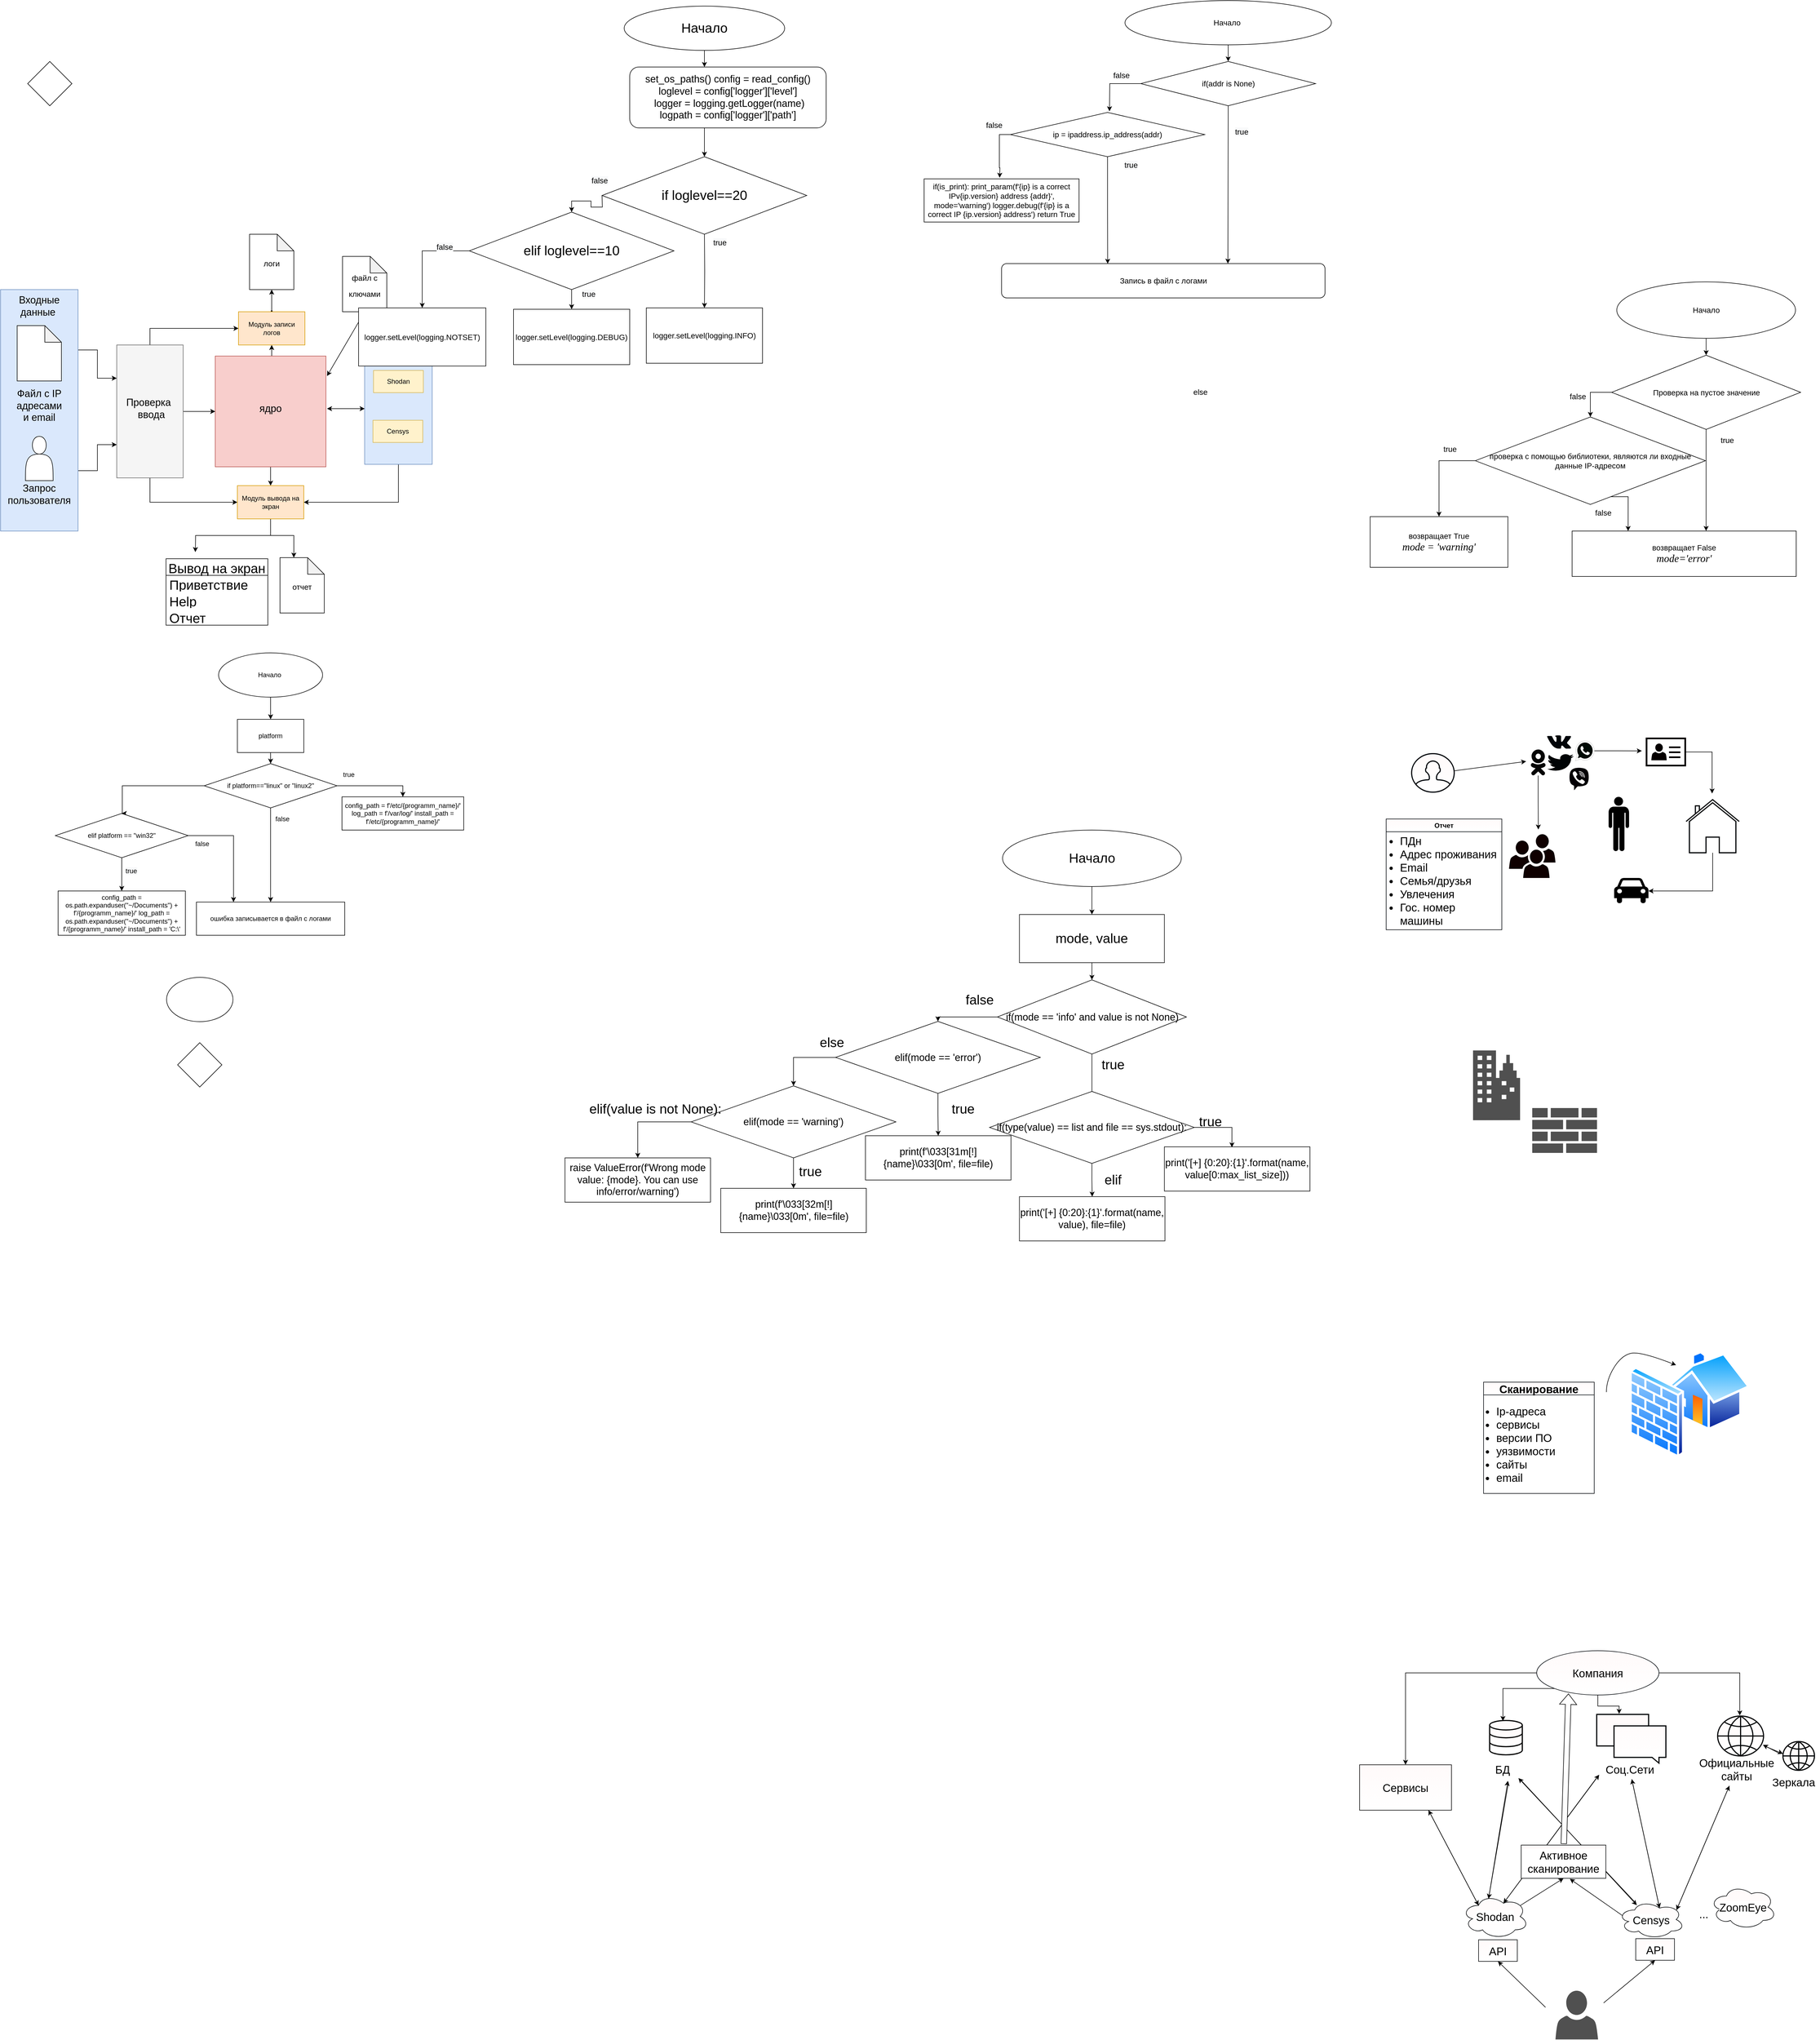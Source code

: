 <mxfile version="20.8.5" type="github">
  <diagram id="up5iI3iQv7PyqTdMi2UR" name="Страница 1">
    <mxGraphModel dx="1035" dy="522" grid="0" gridSize="10" guides="1" tooltips="1" connect="1" arrows="1" fold="1" page="1" pageScale="1" pageWidth="827" pageHeight="1169" math="0" shadow="0">
      <root>
        <mxCell id="0" />
        <mxCell id="1" parent="0" />
        <mxCell id="BEpcIF9MMtaA37C94ts3-64" style="edgeStyle=orthogonalEdgeStyle;rounded=0;orthogonalLoop=1;jettySize=auto;html=1;exitX=0.5;exitY=1;exitDx=0;exitDy=0;entryX=1;entryY=0.5;entryDx=0;entryDy=0;" parent="1" source="BEpcIF9MMtaA37C94ts3-62" target="2HNQQZp9qXN_uULMF0lr-79" edge="1">
          <mxGeometry relative="1" as="geometry" />
        </mxCell>
        <mxCell id="BEpcIF9MMtaA37C94ts3-62" value="" style="rounded=0;whiteSpace=wrap;html=1;fillColor=#dae8fc;strokeColor=#6c8ebf;" parent="1" vertex="1">
          <mxGeometry x="679" y="666.5" width="122" height="201" as="geometry" />
        </mxCell>
        <mxCell id="2HNQQZp9qXN_uULMF0lr-115" style="edgeStyle=orthogonalEdgeStyle;rounded=0;orthogonalLoop=1;jettySize=auto;html=1;exitX=1;exitY=0.75;exitDx=0;exitDy=0;entryX=0;entryY=0.75;entryDx=0;entryDy=0;fontSize=24;" parent="1" source="2HNQQZp9qXN_uULMF0lr-110" target="2HNQQZp9qXN_uULMF0lr-51" edge="1">
          <mxGeometry relative="1" as="geometry" />
        </mxCell>
        <mxCell id="2HNQQZp9qXN_uULMF0lr-125" style="edgeStyle=orthogonalEdgeStyle;rounded=0;orthogonalLoop=1;jettySize=auto;html=1;exitX=1;exitY=0.25;exitDx=0;exitDy=0;fontSize=14;entryX=0;entryY=0.25;entryDx=0;entryDy=0;" parent="1" source="2HNQQZp9qXN_uULMF0lr-110" target="2HNQQZp9qXN_uULMF0lr-51" edge="1">
          <mxGeometry relative="1" as="geometry">
            <mxPoint x="221.077" y="966" as="targetPoint" />
          </mxGeometry>
        </mxCell>
        <mxCell id="2HNQQZp9qXN_uULMF0lr-110" value="" style="rounded=0;whiteSpace=wrap;html=1;fontSize=24;fillColor=#dae8fc;strokeColor=#6c8ebf;" parent="1" vertex="1">
          <mxGeometry x="21" y="552" width="140" height="436" as="geometry" />
        </mxCell>
        <mxCell id="2HNQQZp9qXN_uULMF0lr-89" style="edgeStyle=orthogonalEdgeStyle;rounded=0;orthogonalLoop=1;jettySize=auto;html=1;fontSize=24;" parent="1" source="2HNQQZp9qXN_uULMF0lr-35" target="2HNQQZp9qXN_uULMF0lr-79" edge="1">
          <mxGeometry relative="1" as="geometry" />
        </mxCell>
        <mxCell id="BEpcIF9MMtaA37C94ts3-54" style="edgeStyle=orthogonalEdgeStyle;rounded=0;orthogonalLoop=1;jettySize=auto;html=1;exitX=0.5;exitY=0;exitDx=0;exitDy=0;entryX=0.5;entryY=1;entryDx=0;entryDy=0;" parent="1" source="2HNQQZp9qXN_uULMF0lr-35" target="BEpcIF9MMtaA37C94ts3-52" edge="1">
          <mxGeometry relative="1" as="geometry" />
        </mxCell>
        <mxCell id="2HNQQZp9qXN_uULMF0lr-35" value="" style="whiteSpace=wrap;html=1;aspect=fixed;fillColor=#f8cecc;strokeColor=#b85450;" parent="1" vertex="1">
          <mxGeometry x="409" y="672" width="200" height="200" as="geometry" />
        </mxCell>
        <mxCell id="2HNQQZp9qXN_uULMF0lr-36" value="" style="shape=note;whiteSpace=wrap;html=1;backgroundOutline=1;darkOpacity=0.05;" parent="1" vertex="1">
          <mxGeometry x="51" y="617" width="80" height="100" as="geometry" />
        </mxCell>
        <mxCell id="2HNQQZp9qXN_uULMF0lr-39" value="Shodan" style="rounded=0;whiteSpace=wrap;html=1;fillColor=#fff2cc;strokeColor=#d6b656;" parent="1" vertex="1">
          <mxGeometry x="695" y="698" width="90" height="40" as="geometry" />
        </mxCell>
        <mxCell id="2HNQQZp9qXN_uULMF0lr-40" value="Censys" style="rounded=0;whiteSpace=wrap;html=1;fillColor=#fff2cc;strokeColor=#d6b656;" parent="1" vertex="1">
          <mxGeometry x="694" y="788" width="90" height="40" as="geometry" />
        </mxCell>
        <mxCell id="2HNQQZp9qXN_uULMF0lr-46" value="" style="shape=actor;whiteSpace=wrap;html=1;" parent="1" vertex="1">
          <mxGeometry x="66" y="817" width="50" height="80" as="geometry" />
        </mxCell>
        <mxCell id="2HNQQZp9qXN_uULMF0lr-50" value="&lt;font style=&quot;font-size: 18px;&quot;&gt;Входные данные&amp;nbsp;&lt;/font&gt;" style="text;html=1;strokeColor=none;fillColor=none;align=center;verticalAlign=middle;whiteSpace=wrap;rounded=0;" parent="1" vertex="1">
          <mxGeometry x="61" y="567" width="60" height="30" as="geometry" />
        </mxCell>
        <mxCell id="2HNQQZp9qXN_uULMF0lr-91" style="edgeStyle=orthogonalEdgeStyle;rounded=0;orthogonalLoop=1;jettySize=auto;html=1;entryX=0;entryY=0.5;entryDx=0;entryDy=0;fontSize=24;" parent="1" source="2HNQQZp9qXN_uULMF0lr-51" target="2HNQQZp9qXN_uULMF0lr-79" edge="1">
          <mxGeometry relative="1" as="geometry">
            <Array as="points">
              <mxPoint x="291" y="936" />
            </Array>
          </mxGeometry>
        </mxCell>
        <mxCell id="2HNQQZp9qXN_uULMF0lr-116" style="edgeStyle=orthogonalEdgeStyle;rounded=0;orthogonalLoop=1;jettySize=auto;html=1;exitX=1;exitY=0.5;exitDx=0;exitDy=0;entryX=0;entryY=0.5;entryDx=0;entryDy=0;fontSize=24;" parent="1" source="2HNQQZp9qXN_uULMF0lr-51" target="2HNQQZp9qXN_uULMF0lr-35" edge="1">
          <mxGeometry relative="1" as="geometry" />
        </mxCell>
        <mxCell id="BEpcIF9MMtaA37C94ts3-53" style="edgeStyle=orthogonalEdgeStyle;rounded=0;orthogonalLoop=1;jettySize=auto;html=1;entryX=0;entryY=0.5;entryDx=0;entryDy=0;" parent="1" source="2HNQQZp9qXN_uULMF0lr-51" target="BEpcIF9MMtaA37C94ts3-52" edge="1">
          <mxGeometry relative="1" as="geometry">
            <Array as="points">
              <mxPoint x="291" y="622" />
            </Array>
          </mxGeometry>
        </mxCell>
        <mxCell id="2HNQQZp9qXN_uULMF0lr-51" value="" style="rounded=0;whiteSpace=wrap;html=1;fontSize=18;fillColor=#f5f5f5;fontColor=#333333;strokeColor=#666666;" parent="1" vertex="1">
          <mxGeometry x="231" y="652" width="120" height="240" as="geometry" />
        </mxCell>
        <mxCell id="2HNQQZp9qXN_uULMF0lr-52" value="Проверка&amp;nbsp; &amp;nbsp;ввода" style="text;html=1;strokeColor=none;fillColor=none;align=center;verticalAlign=middle;whiteSpace=wrap;rounded=0;fontSize=18;" parent="1" vertex="1">
          <mxGeometry x="261" y="752" width="60" height="30" as="geometry" />
        </mxCell>
        <mxCell id="2HNQQZp9qXN_uULMF0lr-53" value="Запрос пользователя&lt;br&gt;" style="text;html=1;strokeColor=none;fillColor=none;align=center;verticalAlign=middle;whiteSpace=wrap;rounded=0;fontSize=18;" parent="1" vertex="1">
          <mxGeometry x="61" y="907" width="60" height="30" as="geometry" />
        </mxCell>
        <mxCell id="2HNQQZp9qXN_uULMF0lr-54" value="Файл с IP адресами и email" style="text;html=1;strokeColor=none;fillColor=none;align=center;verticalAlign=middle;whiteSpace=wrap;rounded=0;fontSize=18;" parent="1" vertex="1">
          <mxGeometry x="61" y="747" width="60" height="30" as="geometry" />
        </mxCell>
        <mxCell id="2HNQQZp9qXN_uULMF0lr-56" value="ядро" style="text;html=1;strokeColor=none;fillColor=none;align=center;verticalAlign=middle;whiteSpace=wrap;rounded=0;fontSize=18;" parent="1" vertex="1">
          <mxGeometry x="479" y="752" width="60" height="30" as="geometry" />
        </mxCell>
        <mxCell id="2HNQQZp9qXN_uULMF0lr-105" style="edgeStyle=orthogonalEdgeStyle;rounded=0;orthogonalLoop=1;jettySize=auto;html=1;exitX=0.5;exitY=1;exitDx=0;exitDy=0;entryX=0.5;entryY=0;entryDx=0;entryDy=0;fontSize=24;" parent="1" source="2HNQQZp9qXN_uULMF0lr-79" edge="1">
          <mxGeometry relative="1" as="geometry">
            <mxPoint x="373" y="1026.0" as="targetPoint" />
          </mxGeometry>
        </mxCell>
        <mxCell id="DM3x3-8vK9B7Ih-X84AP-9" style="edgeStyle=orthogonalEdgeStyle;rounded=0;orthogonalLoop=1;jettySize=auto;html=1;entryX=0;entryY=0;entryDx=25;entryDy=0;entryPerimeter=0;" parent="1" source="2HNQQZp9qXN_uULMF0lr-79" target="DM3x3-8vK9B7Ih-X84AP-6" edge="1">
          <mxGeometry relative="1" as="geometry">
            <Array as="points">
              <mxPoint x="509" y="996" />
              <mxPoint x="551" y="996" />
              <mxPoint x="551" y="1036" />
            </Array>
          </mxGeometry>
        </mxCell>
        <mxCell id="2HNQQZp9qXN_uULMF0lr-79" value="Модуль вывода на экран" style="rounded=0;whiteSpace=wrap;html=1;fontSize=12;fillColor=#ffe6cc;strokeColor=#d79b00;" parent="1" vertex="1">
          <mxGeometry x="449" y="906" width="120" height="60" as="geometry" />
        </mxCell>
        <mxCell id="2HNQQZp9qXN_uULMF0lr-101" value="Вывод на экран" style="swimlane;fontStyle=0;childLayout=stackLayout;horizontal=1;startSize=30;horizontalStack=0;resizeParent=1;resizeParentMax=0;resizeLast=0;collapsible=1;marginBottom=0;fontSize=24;" parent="1" vertex="1">
          <mxGeometry x="320" y="1038" width="184" height="120" as="geometry" />
        </mxCell>
        <mxCell id="2HNQQZp9qXN_uULMF0lr-102" value="Приветствие" style="text;strokeColor=none;fillColor=none;align=left;verticalAlign=middle;spacingLeft=4;spacingRight=4;overflow=hidden;points=[[0,0.5],[1,0.5]];portConstraint=eastwest;rotatable=0;fontSize=24;" parent="2HNQQZp9qXN_uULMF0lr-101" vertex="1">
          <mxGeometry y="30" width="184" height="30" as="geometry" />
        </mxCell>
        <mxCell id="2HNQQZp9qXN_uULMF0lr-103" value="Help" style="text;strokeColor=none;fillColor=none;align=left;verticalAlign=middle;spacingLeft=4;spacingRight=4;overflow=hidden;points=[[0,0.5],[1,0.5]];portConstraint=eastwest;rotatable=0;fontSize=24;" parent="2HNQQZp9qXN_uULMF0lr-101" vertex="1">
          <mxGeometry y="60" width="184" height="30" as="geometry" />
        </mxCell>
        <mxCell id="2HNQQZp9qXN_uULMF0lr-104" value="Отчет" style="text;strokeColor=none;fillColor=none;align=left;verticalAlign=middle;spacingLeft=4;spacingRight=4;overflow=hidden;points=[[0,0.5],[1,0.5]];portConstraint=eastwest;rotatable=0;fontSize=24;" parent="2HNQQZp9qXN_uULMF0lr-101" vertex="1">
          <mxGeometry y="90" width="184" height="30" as="geometry" />
        </mxCell>
        <mxCell id="2HNQQZp9qXN_uULMF0lr-111" value="&lt;font style=&quot;font-size: 14px;&quot;&gt;файл с ключами&lt;/font&gt;" style="shape=note;whiteSpace=wrap;html=1;backgroundOutline=1;darkOpacity=0.05;fontSize=24;" parent="1" vertex="1">
          <mxGeometry x="639" y="492" width="80" height="100" as="geometry" />
        </mxCell>
        <mxCell id="2HNQQZp9qXN_uULMF0lr-123" value="" style="endArrow=classic;startArrow=classic;html=1;rounded=0;entryX=0.5;entryY=1;entryDx=0;entryDy=0;entryPerimeter=0;" parent="1" target="2HNQQZp9qXN_uULMF0lr-111" edge="1">
          <mxGeometry width="50" height="50" relative="1" as="geometry">
            <mxPoint x="611" y="708" as="sourcePoint" />
            <mxPoint x="901.0" y="722" as="targetPoint" />
            <Array as="points" />
          </mxGeometry>
        </mxCell>
        <mxCell id="DM3x3-8vK9B7Ih-X84AP-6" value="&lt;font style=&quot;font-size: 14px;&quot;&gt;отчет&lt;/font&gt;" style="shape=note;whiteSpace=wrap;html=1;backgroundOutline=1;darkOpacity=0.05;fontSize=24;" parent="1" vertex="1">
          <mxGeometry x="526" y="1036" width="80" height="100" as="geometry" />
        </mxCell>
        <mxCell id="BEpcIF9MMtaA37C94ts3-4" style="edgeStyle=orthogonalEdgeStyle;rounded=0;orthogonalLoop=1;jettySize=auto;html=1;entryX=0.5;entryY=0;entryDx=0;entryDy=0;" parent="1" source="BEpcIF9MMtaA37C94ts3-1" target="BEpcIF9MMtaA37C94ts3-2" edge="1">
          <mxGeometry relative="1" as="geometry" />
        </mxCell>
        <mxCell id="BEpcIF9MMtaA37C94ts3-1" value="Начало&amp;nbsp;" style="ellipse;whiteSpace=wrap;html=1;" parent="1" vertex="1">
          <mxGeometry x="415" y="1208" width="188" height="80" as="geometry" />
        </mxCell>
        <mxCell id="BEpcIF9MMtaA37C94ts3-5" style="edgeStyle=orthogonalEdgeStyle;rounded=0;orthogonalLoop=1;jettySize=auto;html=1;" parent="1" source="BEpcIF9MMtaA37C94ts3-2" target="BEpcIF9MMtaA37C94ts3-3" edge="1">
          <mxGeometry relative="1" as="geometry" />
        </mxCell>
        <mxCell id="BEpcIF9MMtaA37C94ts3-2" value="platform" style="rounded=0;whiteSpace=wrap;html=1;" parent="1" vertex="1">
          <mxGeometry x="449" y="1328" width="120" height="60" as="geometry" />
        </mxCell>
        <mxCell id="BEpcIF9MMtaA37C94ts3-8" style="edgeStyle=orthogonalEdgeStyle;rounded=0;orthogonalLoop=1;jettySize=auto;html=1;entryX=0.5;entryY=0;entryDx=0;entryDy=0;" parent="1" source="BEpcIF9MMtaA37C94ts3-3" edge="1">
          <mxGeometry relative="1" as="geometry">
            <mxPoint x="240.0" y="1498" as="targetPoint" />
            <Array as="points">
              <mxPoint x="241" y="1448" />
            </Array>
          </mxGeometry>
        </mxCell>
        <mxCell id="BEpcIF9MMtaA37C94ts3-13" style="edgeStyle=orthogonalEdgeStyle;rounded=0;orthogonalLoop=1;jettySize=auto;html=1;entryX=0.5;entryY=0;entryDx=0;entryDy=0;" parent="1" source="BEpcIF9MMtaA37C94ts3-3" target="BEpcIF9MMtaA37C94ts3-10" edge="1">
          <mxGeometry relative="1" as="geometry" />
        </mxCell>
        <mxCell id="BEpcIF9MMtaA37C94ts3-33" style="edgeStyle=orthogonalEdgeStyle;rounded=0;orthogonalLoop=1;jettySize=auto;html=1;entryX=0.5;entryY=0;entryDx=0;entryDy=0;" parent="1" source="BEpcIF9MMtaA37C94ts3-3" target="BEpcIF9MMtaA37C94ts3-18" edge="1">
          <mxGeometry relative="1" as="geometry" />
        </mxCell>
        <mxCell id="BEpcIF9MMtaA37C94ts3-3" value="if platform==&quot;linux&quot; or &quot;linux2&quot;" style="rhombus;whiteSpace=wrap;html=1;" parent="1" vertex="1">
          <mxGeometry x="389" y="1408" width="240" height="80" as="geometry" />
        </mxCell>
        <mxCell id="BEpcIF9MMtaA37C94ts3-34" style="edgeStyle=orthogonalEdgeStyle;rounded=0;orthogonalLoop=1;jettySize=auto;html=1;exitX=0.5;exitY=1;exitDx=0;exitDy=0;entryX=0.5;entryY=0;entryDx=0;entryDy=0;" parent="1" source="BEpcIF9MMtaA37C94ts3-7" target="BEpcIF9MMtaA37C94ts3-29" edge="1">
          <mxGeometry relative="1" as="geometry" />
        </mxCell>
        <mxCell id="BEpcIF9MMtaA37C94ts3-36" style="edgeStyle=orthogonalEdgeStyle;rounded=0;orthogonalLoop=1;jettySize=auto;html=1;exitX=1;exitY=0.5;exitDx=0;exitDy=0;entryX=0.25;entryY=0;entryDx=0;entryDy=0;" parent="1" source="BEpcIF9MMtaA37C94ts3-7" target="BEpcIF9MMtaA37C94ts3-18" edge="1">
          <mxGeometry relative="1" as="geometry">
            <mxPoint x="450" y="1608" as="targetPoint" />
          </mxGeometry>
        </mxCell>
        <mxCell id="BEpcIF9MMtaA37C94ts3-7" value="elif platform == &quot;win32&quot;" style="rhombus;whiteSpace=wrap;html=1;" parent="1" vertex="1">
          <mxGeometry x="120" y="1498" width="240" height="80" as="geometry" />
        </mxCell>
        <mxCell id="BEpcIF9MMtaA37C94ts3-10" value="config_path = f&#39;/etc/{programm_name}/&#39; log_path = f&#39;/var/log/&#39; install_path = f&#39;/etc/{programm_name}/&#39;" style="rounded=0;whiteSpace=wrap;html=1;" parent="1" vertex="1">
          <mxGeometry x="638" y="1468" width="220" height="60" as="geometry" />
        </mxCell>
        <mxCell id="BEpcIF9MMtaA37C94ts3-18" value="ошибка записывается в файл с логами" style="rounded=0;whiteSpace=wrap;html=1;" parent="1" vertex="1">
          <mxGeometry x="375" y="1658" width="268" height="60" as="geometry" />
        </mxCell>
        <mxCell id="BEpcIF9MMtaA37C94ts3-29" value="config_path = os.path.expanduser(&quot;~/Documents&quot;) + f&#39;/{programm_name}/&#39; log_path = os.path.expanduser(&quot;~/Documents&quot;) + f&#39;/{programm_name}/&#39; install_path = &#39;C:\\&#39;" style="rounded=0;whiteSpace=wrap;html=1;" parent="1" vertex="1">
          <mxGeometry x="125" y="1638" width="230" height="80" as="geometry" />
        </mxCell>
        <mxCell id="BEpcIF9MMtaA37C94ts3-37" value="false" style="text;html=1;align=center;verticalAlign=middle;resizable=0;points=[];autosize=1;strokeColor=none;fillColor=none;" parent="1" vertex="1">
          <mxGeometry x="505" y="1493" width="50" height="30" as="geometry" />
        </mxCell>
        <mxCell id="BEpcIF9MMtaA37C94ts3-39" value="true" style="text;html=1;align=center;verticalAlign=middle;resizable=0;points=[];autosize=1;strokeColor=none;fillColor=none;" parent="1" vertex="1">
          <mxGeometry x="630" y="1413" width="40" height="30" as="geometry" />
        </mxCell>
        <mxCell id="BEpcIF9MMtaA37C94ts3-40" value="false" style="text;html=1;align=center;verticalAlign=middle;resizable=0;points=[];autosize=1;strokeColor=none;fillColor=none;" parent="1" vertex="1">
          <mxGeometry x="360" y="1538" width="50" height="30" as="geometry" />
        </mxCell>
        <mxCell id="BEpcIF9MMtaA37C94ts3-42" value="&lt;span style=&quot;color: rgb(0, 0, 0); font-family: Helvetica; font-size: 12px; font-style: normal; font-variant-ligatures: normal; font-variant-caps: normal; font-weight: 400; letter-spacing: normal; orphans: 2; text-align: center; text-indent: 0px; text-transform: none; widows: 2; word-spacing: 0px; -webkit-text-stroke-width: 0px; background-color: rgb(248, 249, 250); text-decoration-thickness: initial; text-decoration-style: initial; text-decoration-color: initial; float: none; display: inline !important;&quot;&gt;true&lt;/span&gt;" style="text;whiteSpace=wrap;html=1;" parent="1" vertex="1">
          <mxGeometry x="245" y="1588" width="50" height="40" as="geometry" />
        </mxCell>
        <mxCell id="BEpcIF9MMtaA37C94ts3-51" value="&lt;font style=&quot;font-size: 14px;&quot;&gt;&lt;font style=&quot;vertical-align: inherit;&quot;&gt;&lt;font style=&quot;vertical-align: inherit;&quot;&gt;логи&lt;/font&gt;&lt;/font&gt;&lt;/font&gt;" style="shape=note;whiteSpace=wrap;html=1;backgroundOutline=1;darkOpacity=0.05;fontSize=24;" parent="1" vertex="1">
          <mxGeometry x="471" y="452" width="80" height="100" as="geometry" />
        </mxCell>
        <mxCell id="BEpcIF9MMtaA37C94ts3-57" style="edgeStyle=orthogonalEdgeStyle;rounded=0;orthogonalLoop=1;jettySize=auto;html=1;exitX=0.5;exitY=0;exitDx=0;exitDy=0;" parent="1" source="BEpcIF9MMtaA37C94ts3-52" edge="1">
          <mxGeometry relative="1" as="geometry">
            <mxPoint x="511" y="588.0" as="targetPoint" />
          </mxGeometry>
        </mxCell>
        <mxCell id="BEpcIF9MMtaA37C94ts3-58" style="edgeStyle=orthogonalEdgeStyle;rounded=0;orthogonalLoop=1;jettySize=auto;html=1;exitX=0.5;exitY=0;exitDx=0;exitDy=0;entryX=0.5;entryY=1;entryDx=0;entryDy=0;entryPerimeter=0;" parent="1" source="BEpcIF9MMtaA37C94ts3-52" target="BEpcIF9MMtaA37C94ts3-51" edge="1">
          <mxGeometry relative="1" as="geometry" />
        </mxCell>
        <mxCell id="BEpcIF9MMtaA37C94ts3-52" value="Модуль записи логов" style="rounded=0;whiteSpace=wrap;html=1;fontSize=12;fillColor=#ffe6cc;strokeColor=#d79b00;" parent="1" vertex="1">
          <mxGeometry x="451" y="592" width="120" height="60" as="geometry" />
        </mxCell>
        <mxCell id="BEpcIF9MMtaA37C94ts3-63" value="" style="endArrow=classic;startArrow=classic;html=1;rounded=0;entryX=0;entryY=0.5;entryDx=0;entryDy=0;" parent="1" target="BEpcIF9MMtaA37C94ts3-62" edge="1">
          <mxGeometry width="50" height="50" relative="1" as="geometry">
            <mxPoint x="611" y="767" as="sourcePoint" />
            <mxPoint x="671" y="738" as="targetPoint" />
          </mxGeometry>
        </mxCell>
        <mxCell id="BEpcIF9MMtaA37C94ts3-70" style="edgeStyle=orthogonalEdgeStyle;rounded=0;orthogonalLoop=1;jettySize=auto;html=1;entryX=0.5;entryY=0;entryDx=0;entryDy=0;" parent="1" source="BEpcIF9MMtaA37C94ts3-65" edge="1">
          <mxGeometry relative="1" as="geometry">
            <mxPoint x="1293.0" y="150.0" as="targetPoint" />
          </mxGeometry>
        </mxCell>
        <mxCell id="BEpcIF9MMtaA37C94ts3-65" value="&lt;font style=&quot;font-size: 24px;&quot;&gt;Начало&lt;/font&gt;" style="ellipse;whiteSpace=wrap;html=1;" parent="1" vertex="1">
          <mxGeometry x="1148" y="40" width="290" height="80" as="geometry" />
        </mxCell>
        <mxCell id="BEpcIF9MMtaA37C94ts3-74" style="edgeStyle=orthogonalEdgeStyle;rounded=0;orthogonalLoop=1;jettySize=auto;html=1;exitX=0.5;exitY=1;exitDx=0;exitDy=0;" parent="1" edge="1">
          <mxGeometry relative="1" as="geometry">
            <mxPoint x="1293.0" y="260" as="sourcePoint" />
            <mxPoint x="1293.0" y="312" as="targetPoint" />
          </mxGeometry>
        </mxCell>
        <mxCell id="BEpcIF9MMtaA37C94ts3-66" value="&lt;font style=&quot;font-size: 18px;&quot;&gt;set_os_paths() config = read_config() &lt;br&gt;loglevel = config[&#39;logger&#39;][&#39;level&#39;]&lt;br&gt;&amp;nbsp;logger = logging.getLogger(name) &lt;br&gt;logpath = config[&#39;logger&#39;][&#39;path&#39;]&lt;/font&gt;" style="rounded=1;whiteSpace=wrap;html=1;" parent="1" vertex="1">
          <mxGeometry x="1158" y="150" width="355" height="110" as="geometry" />
        </mxCell>
        <mxCell id="BEpcIF9MMtaA37C94ts3-75" style="edgeStyle=orthogonalEdgeStyle;rounded=0;orthogonalLoop=1;jettySize=auto;html=1;exitX=0;exitY=0.5;exitDx=0;exitDy=0;entryX=0.5;entryY=0;entryDx=0;entryDy=0;" parent="1" target="BEpcIF9MMtaA37C94ts3-68" edge="1">
          <mxGeometry relative="1" as="geometry">
            <mxPoint x="1108" y="382" as="sourcePoint" />
          </mxGeometry>
        </mxCell>
        <mxCell id="BEpcIF9MMtaA37C94ts3-82" style="edgeStyle=orthogonalEdgeStyle;rounded=0;orthogonalLoop=1;jettySize=auto;html=1;entryX=0.5;entryY=0;entryDx=0;entryDy=0;" parent="1" target="BEpcIF9MMtaA37C94ts3-81" edge="1">
          <mxGeometry relative="1" as="geometry">
            <mxPoint x="1293.0" y="452" as="sourcePoint" />
          </mxGeometry>
        </mxCell>
        <mxCell id="BEpcIF9MMtaA37C94ts3-67" value="&lt;font style=&quot;font-size: 24px;&quot;&gt;if loglevel==20&lt;/font&gt;" style="rhombus;whiteSpace=wrap;html=1;" parent="1" vertex="1">
          <mxGeometry x="1108" y="312" width="370" height="140" as="geometry" />
        </mxCell>
        <mxCell id="BEpcIF9MMtaA37C94ts3-77" style="edgeStyle=orthogonalEdgeStyle;rounded=0;orthogonalLoop=1;jettySize=auto;html=1;exitX=0;exitY=0.5;exitDx=0;exitDy=0;" parent="1" source="BEpcIF9MMtaA37C94ts3-68" target="BEpcIF9MMtaA37C94ts3-78" edge="1">
          <mxGeometry relative="1" as="geometry">
            <mxPoint x="814" y="512" as="targetPoint" />
          </mxGeometry>
        </mxCell>
        <mxCell id="BEpcIF9MMtaA37C94ts3-80" style="edgeStyle=orthogonalEdgeStyle;rounded=0;orthogonalLoop=1;jettySize=auto;html=1;exitX=0.5;exitY=1;exitDx=0;exitDy=0;entryX=0.5;entryY=0;entryDx=0;entryDy=0;" parent="1" source="BEpcIF9MMtaA37C94ts3-68" target="BEpcIF9MMtaA37C94ts3-79" edge="1">
          <mxGeometry relative="1" as="geometry" />
        </mxCell>
        <mxCell id="BEpcIF9MMtaA37C94ts3-68" value="&lt;font style=&quot;font-size: 24px;&quot;&gt;elif loglevel==10&lt;/font&gt;" style="rhombus;whiteSpace=wrap;html=1;" parent="1" vertex="1">
          <mxGeometry x="868" y="412" width="370" height="140" as="geometry" />
        </mxCell>
        <mxCell id="BEpcIF9MMtaA37C94ts3-78" value="&lt;font style=&quot;font-size: 14px;&quot;&gt;logger.setLevel(logging.NOTSET)&lt;/font&gt;" style="rounded=0;whiteSpace=wrap;html=1;" parent="1" vertex="1">
          <mxGeometry x="668" y="585" width="230" height="105" as="geometry" />
        </mxCell>
        <mxCell id="BEpcIF9MMtaA37C94ts3-79" value="&lt;font style=&quot;font-size: 14px;&quot;&gt;logger.setLevel(logging.DEBUG)&lt;/font&gt;" style="rounded=0;whiteSpace=wrap;html=1;" parent="1" vertex="1">
          <mxGeometry x="948" y="587.5" width="210" height="100" as="geometry" />
        </mxCell>
        <mxCell id="BEpcIF9MMtaA37C94ts3-81" value="&lt;font style=&quot;font-size: 14px;&quot;&gt;logger.setLevel(logging.INFO)&lt;/font&gt;" style="rounded=0;whiteSpace=wrap;html=1;" parent="1" vertex="1">
          <mxGeometry x="1188" y="585" width="210" height="100" as="geometry" />
        </mxCell>
        <mxCell id="BEpcIF9MMtaA37C94ts3-85" style="edgeStyle=orthogonalEdgeStyle;rounded=0;orthogonalLoop=1;jettySize=auto;html=1;entryX=0.5;entryY=0;entryDx=0;entryDy=0;fontSize=14;" parent="1" source="BEpcIF9MMtaA37C94ts3-83" target="BEpcIF9MMtaA37C94ts3-84" edge="1">
          <mxGeometry relative="1" as="geometry" />
        </mxCell>
        <mxCell id="BEpcIF9MMtaA37C94ts3-83" value="Начало&amp;nbsp;" style="ellipse;whiteSpace=wrap;html=1;fontSize=14;" parent="1" vertex="1">
          <mxGeometry x="2053" y="30" width="373" height="80" as="geometry" />
        </mxCell>
        <mxCell id="BEpcIF9MMtaA37C94ts3-88" style="edgeStyle=orthogonalEdgeStyle;rounded=0;orthogonalLoop=1;jettySize=auto;html=1;exitX=0;exitY=0.5;exitDx=0;exitDy=0;entryX=0.5;entryY=0;entryDx=0;entryDy=0;fontSize=14;" parent="1" source="BEpcIF9MMtaA37C94ts3-84" edge="1">
          <mxGeometry relative="1" as="geometry">
            <mxPoint x="2025" y="230" as="targetPoint" />
          </mxGeometry>
        </mxCell>
        <mxCell id="BEpcIF9MMtaA37C94ts3-90" style="edgeStyle=orthogonalEdgeStyle;rounded=0;orthogonalLoop=1;jettySize=auto;html=1;fontSize=14;" parent="1" source="BEpcIF9MMtaA37C94ts3-84" target="BEpcIF9MMtaA37C94ts3-89" edge="1">
          <mxGeometry relative="1" as="geometry">
            <Array as="points">
              <mxPoint x="2239" y="250" />
              <mxPoint x="2239" y="250" />
            </Array>
          </mxGeometry>
        </mxCell>
        <mxCell id="BEpcIF9MMtaA37C94ts3-84" value="if(addr is None)" style="rhombus;whiteSpace=wrap;html=1;fontSize=14;" parent="1" vertex="1">
          <mxGeometry x="2081.5" y="140" width="316" height="80" as="geometry" />
        </mxCell>
        <mxCell id="BEpcIF9MMtaA37C94ts3-89" value="Запись в файл с логами" style="rounded=1;whiteSpace=wrap;html=1;fontSize=14;" parent="1" vertex="1">
          <mxGeometry x="1830" y="505" width="584.5" height="62" as="geometry" />
        </mxCell>
        <mxCell id="BEpcIF9MMtaA37C94ts3-96" style="edgeStyle=orthogonalEdgeStyle;rounded=0;orthogonalLoop=1;jettySize=auto;html=1;exitX=0;exitY=0.5;exitDx=0;exitDy=0;fontSize=14;" parent="1" source="BEpcIF9MMtaA37C94ts3-93" edge="1">
          <mxGeometry relative="1" as="geometry">
            <mxPoint x="1826.5" y="350" as="targetPoint" />
          </mxGeometry>
        </mxCell>
        <mxCell id="BEpcIF9MMtaA37C94ts3-102" style="edgeStyle=orthogonalEdgeStyle;rounded=0;orthogonalLoop=1;jettySize=auto;html=1;exitX=0.5;exitY=1;exitDx=0;exitDy=0;entryX=0.328;entryY=0.005;entryDx=0;entryDy=0;entryPerimeter=0;fontSize=14;" parent="1" source="BEpcIF9MMtaA37C94ts3-93" target="BEpcIF9MMtaA37C94ts3-89" edge="1">
          <mxGeometry relative="1" as="geometry" />
        </mxCell>
        <mxCell id="BEpcIF9MMtaA37C94ts3-93" value="ip = ipaddress.ip_address(addr)" style="rhombus;whiteSpace=wrap;html=1;fontSize=14;" parent="1" vertex="1">
          <mxGeometry x="1846" y="232" width="351" height="80" as="geometry" />
        </mxCell>
        <mxCell id="BEpcIF9MMtaA37C94ts3-94" value="" style="rhombus;whiteSpace=wrap;html=1;fontSize=14;" parent="1" vertex="1">
          <mxGeometry x="70" y="140" width="80" height="80" as="geometry" />
        </mxCell>
        <mxCell id="BEpcIF9MMtaA37C94ts3-97" value="if(is_print): print_param(f&#39;{ip} is a correct IPv{ip.version} address {addr}&#39;, mode=&#39;warning&#39;) logger.debug(f&#39;{ip} is a correct IP {ip.version} address&#39;) return True" style="rounded=0;whiteSpace=wrap;html=1;fontSize=14;" parent="1" vertex="1">
          <mxGeometry x="1690" y="352" width="280" height="78" as="geometry" />
        </mxCell>
        <mxCell id="BEpcIF9MMtaA37C94ts3-103" value="Начало" style="ellipse;whiteSpace=wrap;html=1;fontSize=14;" parent="1" vertex="1">
          <mxGeometry x="2941.75" y="538" width="323" height="102" as="geometry" />
        </mxCell>
        <mxCell id="BEpcIF9MMtaA37C94ts3-111" style="edgeStyle=orthogonalEdgeStyle;rounded=0;orthogonalLoop=1;jettySize=auto;html=1;exitX=0;exitY=0.5;exitDx=0;exitDy=0;entryX=0.5;entryY=0;entryDx=0;entryDy=0;fontSize=14;" parent="1" source="BEpcIF9MMtaA37C94ts3-104" target="BEpcIF9MMtaA37C94ts3-106" edge="1">
          <mxGeometry relative="1" as="geometry">
            <mxPoint x="2862.5" y="721.5" as="sourcePoint" />
            <Array as="points">
              <mxPoint x="2894" y="737" />
            </Array>
          </mxGeometry>
        </mxCell>
        <mxCell id="BEpcIF9MMtaA37C94ts3-117" style="edgeStyle=orthogonalEdgeStyle;rounded=0;orthogonalLoop=1;jettySize=auto;html=1;fontSize=14;entryX=0.598;entryY=-0.002;entryDx=0;entryDy=0;entryPerimeter=0;" parent="1" source="BEpcIF9MMtaA37C94ts3-104" target="BEpcIF9MMtaA37C94ts3-118" edge="1">
          <mxGeometry relative="1" as="geometry">
            <Array as="points">
              <mxPoint x="3103" y="956" />
            </Array>
            <mxPoint x="3103" y="950" as="targetPoint" />
          </mxGeometry>
        </mxCell>
        <mxCell id="BEpcIF9MMtaA37C94ts3-104" value="Проверка на пустое значение" style="rhombus;whiteSpace=wrap;html=1;fontSize=14;" parent="1" vertex="1">
          <mxGeometry x="2932.5" y="670.5" width="341.5" height="134" as="geometry" />
        </mxCell>
        <mxCell id="BEpcIF9MMtaA37C94ts3-121" style="edgeStyle=orthogonalEdgeStyle;rounded=0;orthogonalLoop=1;jettySize=auto;html=1;exitX=0;exitY=0.5;exitDx=0;exitDy=0;entryX=0.5;entryY=0;entryDx=0;entryDy=0;fontSize=14;" parent="1" source="BEpcIF9MMtaA37C94ts3-106" target="BEpcIF9MMtaA37C94ts3-120" edge="1">
          <mxGeometry relative="1" as="geometry" />
        </mxCell>
        <mxCell id="JPzr-FOLXBv0HFiubPpp-5" style="edgeStyle=orthogonalEdgeStyle;rounded=0;orthogonalLoop=1;jettySize=auto;html=1;exitX=0.5;exitY=1;exitDx=0;exitDy=0;entryX=0.25;entryY=0;entryDx=0;entryDy=0;" parent="1" source="BEpcIF9MMtaA37C94ts3-106" target="BEpcIF9MMtaA37C94ts3-118" edge="1">
          <mxGeometry relative="1" as="geometry">
            <Array as="points">
              <mxPoint x="2962" y="926" />
            </Array>
          </mxGeometry>
        </mxCell>
        <mxCell id="BEpcIF9MMtaA37C94ts3-106" value="проверка с помощью библиотеки, являются ли входные данные IP-адресом" style="rhombus;whiteSpace=wrap;html=1;fontSize=14;" parent="1" vertex="1">
          <mxGeometry x="2686" y="782" width="416" height="158" as="geometry" />
        </mxCell>
        <mxCell id="BEpcIF9MMtaA37C94ts3-115" style="edgeStyle=orthogonalEdgeStyle;rounded=0;orthogonalLoop=1;jettySize=auto;html=1;exitX=0.5;exitY=1;exitDx=0;exitDy=0;entryX=0.5;entryY=0;entryDx=0;entryDy=0;fontSize=14;" parent="1" target="BEpcIF9MMtaA37C94ts3-104" edge="1">
          <mxGeometry relative="1" as="geometry">
            <mxPoint x="3103.25" y="639.5" as="sourcePoint" />
          </mxGeometry>
        </mxCell>
        <mxCell id="BEpcIF9MMtaA37C94ts3-118" value="возвращает False&lt;br&gt;&lt;i&gt;&lt;span style=&quot;font-size:14.0pt;font-family:&amp;quot;Times New Roman&amp;quot;,&amp;quot;serif&amp;quot;;mso-fareast-font-family:&lt;br/&gt;&amp;quot;Times New Roman&amp;quot;;mso-ansi-language:RU;mso-fareast-language:RU;mso-bidi-language:&lt;br/&gt;AR-SA&quot;&gt;mode=&#39;error&#39;&lt;/span&gt;&lt;/i&gt;" style="whiteSpace=wrap;html=1;fontSize=14;" parent="1" vertex="1">
          <mxGeometry x="2861" y="988" width="405" height="82" as="geometry" />
        </mxCell>
        <mxCell id="BEpcIF9MMtaA37C94ts3-120" value="&lt;font style=&quot;vertical-align: inherit;&quot;&gt;&lt;font style=&quot;vertical-align: inherit;&quot;&gt;возвращает True&lt;br&gt;&lt;i&gt;&lt;span style=&quot;font-size:14.0pt;font-family:&amp;quot;Times New Roman&amp;quot;,&amp;quot;serif&amp;quot;;mso-fareast-font-family:&lt;br/&gt;&amp;quot;Times New Roman&amp;quot;;mso-ansi-language:RU;mso-fareast-language:RU;mso-bidi-language:&lt;br/&gt;AR-SA&quot;&gt;mode = &#39;warning&#39;&lt;/span&gt;&lt;/i&gt;&lt;span style=&quot;font-size:14.0pt;font-family:&lt;br/&gt;&amp;quot;Times New Roman&amp;quot;,&amp;quot;serif&amp;quot;;mso-fareast-font-family:&amp;quot;Times New Roman&amp;quot;;mso-ansi-language:&lt;br/&gt;RU;mso-fareast-language:RU;mso-bidi-language:AR-SA&quot;&gt;&lt;/span&gt;&lt;br&gt;&lt;/font&gt;&lt;/font&gt;" style="rounded=0;whiteSpace=wrap;html=1;fontSize=14;" parent="1" vertex="1">
          <mxGeometry x="2496" y="962" width="249" height="91.5" as="geometry" />
        </mxCell>
        <mxCell id="BEpcIF9MMtaA37C94ts3-122" value="else" style="text;html=1;align=center;verticalAlign=middle;resizable=0;points=[];autosize=1;strokeColor=none;fillColor=none;fontSize=14;" parent="1" vertex="1">
          <mxGeometry x="2164" y="722" width="50" height="30" as="geometry" />
        </mxCell>
        <mxCell id="BEpcIF9MMtaA37C94ts3-123" value="true" style="text;html=1;align=center;verticalAlign=middle;resizable=0;points=[];autosize=1;strokeColor=none;fillColor=none;fontSize=14;" parent="1" vertex="1">
          <mxGeometry x="3116" y="808.5" width="50" height="30" as="geometry" />
        </mxCell>
        <mxCell id="BEpcIF9MMtaA37C94ts3-124" value="false" style="text;html=1;align=center;verticalAlign=middle;resizable=0;points=[];autosize=1;strokeColor=none;fillColor=none;fontSize=14;" parent="1" vertex="1">
          <mxGeometry x="2846" y="730" width="50" height="30" as="geometry" />
        </mxCell>
        <mxCell id="BEpcIF9MMtaA37C94ts3-125" value="true" style="text;html=1;align=center;verticalAlign=middle;resizable=0;points=[];autosize=1;strokeColor=none;fillColor=none;fontSize=14;" parent="1" vertex="1">
          <mxGeometry x="2615" y="825" width="50" height="30" as="geometry" />
        </mxCell>
        <mxCell id="BEpcIF9MMtaA37C94ts3-126" value="&lt;span style=&quot;color: rgb(0, 0, 0); font-family: Helvetica; font-size: 14px; font-style: normal; font-variant-ligatures: normal; font-variant-caps: normal; font-weight: 400; letter-spacing: normal; orphans: 2; text-align: center; text-indent: 0px; text-transform: none; widows: 2; word-spacing: 0px; -webkit-text-stroke-width: 0px; background-color: rgb(248, 249, 250); text-decoration-thickness: initial; text-decoration-style: initial; text-decoration-color: initial; float: none; display: inline !important;&quot;&gt;true&lt;/span&gt;" style="text;whiteSpace=wrap;html=1;fontSize=14;" parent="1" vertex="1">
          <mxGeometry x="2250" y="252" width="60" height="40" as="geometry" />
        </mxCell>
        <mxCell id="BEpcIF9MMtaA37C94ts3-127" value="&lt;span style=&quot;color: rgb(0, 0, 0); font-family: Helvetica; font-size: 14px; font-style: normal; font-variant-ligatures: normal; font-variant-caps: normal; font-weight: 400; letter-spacing: normal; orphans: 2; text-align: center; text-indent: 0px; text-transform: none; widows: 2; word-spacing: 0px; -webkit-text-stroke-width: 0px; background-color: rgb(248, 249, 250); text-decoration-thickness: initial; text-decoration-style: initial; text-decoration-color: initial; float: none; display: inline !important;&quot;&gt;true&lt;/span&gt;" style="text;whiteSpace=wrap;html=1;fontSize=14;" parent="1" vertex="1">
          <mxGeometry x="2050" y="312" width="60" height="40" as="geometry" />
        </mxCell>
        <mxCell id="BEpcIF9MMtaA37C94ts3-128" value="&lt;span style=&quot;color: rgb(0, 0, 0); font-family: Helvetica; font-size: 14px; font-style: normal; font-variant-ligatures: normal; font-variant-caps: normal; font-weight: 400; letter-spacing: normal; orphans: 2; text-align: center; text-indent: 0px; text-transform: none; widows: 2; word-spacing: 0px; -webkit-text-stroke-width: 0px; background-color: rgb(248, 249, 250); text-decoration-thickness: initial; text-decoration-style: initial; text-decoration-color: initial; float: none; display: inline !important;&quot;&gt;false&lt;/span&gt;" style="text;whiteSpace=wrap;html=1;fontSize=14;" parent="1" vertex="1">
          <mxGeometry x="2030" y="150" width="60" height="40" as="geometry" />
        </mxCell>
        <mxCell id="BEpcIF9MMtaA37C94ts3-129" value="&lt;span style=&quot;color: rgb(0, 0, 0); font-family: Helvetica; font-size: 14px; font-style: normal; font-variant-ligatures: normal; font-variant-caps: normal; font-weight: 400; letter-spacing: normal; orphans: 2; text-align: center; text-indent: 0px; text-transform: none; widows: 2; word-spacing: 0px; -webkit-text-stroke-width: 0px; background-color: rgb(248, 249, 250); text-decoration-thickness: initial; text-decoration-style: initial; text-decoration-color: initial; float: none; display: inline !important;&quot;&gt;false&lt;/span&gt;" style="text;whiteSpace=wrap;html=1;fontSize=14;" parent="1" vertex="1">
          <mxGeometry x="1800" y="240" width="60" height="40" as="geometry" />
        </mxCell>
        <mxCell id="BEpcIF9MMtaA37C94ts3-131" value="&lt;span style=&quot;color: rgb(0, 0, 0); font-family: Helvetica; font-size: 14px; font-style: normal; font-variant-ligatures: normal; font-variant-caps: normal; font-weight: 400; letter-spacing: normal; orphans: 2; text-align: center; text-indent: 0px; text-transform: none; widows: 2; word-spacing: 0px; -webkit-text-stroke-width: 0px; background-color: rgb(248, 249, 250); text-decoration-thickness: initial; text-decoration-style: initial; text-decoration-color: initial; float: none; display: inline !important;&quot;&gt;false&lt;/span&gt;" style="text;whiteSpace=wrap;html=1;fontSize=14;" parent="1" vertex="1">
          <mxGeometry x="1087" y="340" width="60" height="40" as="geometry" />
        </mxCell>
        <mxCell id="BEpcIF9MMtaA37C94ts3-132" value="&lt;span style=&quot;color: rgb(0, 0, 0); font-family: Helvetica; font-size: 14px; font-style: normal; font-variant-ligatures: normal; font-variant-caps: normal; font-weight: 400; letter-spacing: normal; orphans: 2; text-align: center; text-indent: 0px; text-transform: none; widows: 2; word-spacing: 0px; -webkit-text-stroke-width: 0px; background-color: rgb(248, 249, 250); text-decoration-thickness: initial; text-decoration-style: initial; text-decoration-color: initial; float: none; display: inline !important;&quot;&gt;false&lt;/span&gt;" style="text;whiteSpace=wrap;html=1;fontSize=14;" parent="1" vertex="1">
          <mxGeometry x="807" y="460" width="60" height="40" as="geometry" />
        </mxCell>
        <mxCell id="BEpcIF9MMtaA37C94ts3-133" value="&lt;span style=&quot;color: rgb(0, 0, 0); font-family: Helvetica; font-size: 14px; font-style: normal; font-variant-ligatures: normal; font-variant-caps: normal; font-weight: 400; letter-spacing: normal; orphans: 2; text-align: center; text-indent: 0px; text-transform: none; widows: 2; word-spacing: 0px; -webkit-text-stroke-width: 0px; background-color: rgb(248, 249, 250); text-decoration-thickness: initial; text-decoration-style: initial; text-decoration-color: initial; float: none; display: inline !important;&quot;&gt;true&lt;/span&gt;" style="text;whiteSpace=wrap;html=1;fontSize=14;" parent="1" vertex="1">
          <mxGeometry x="1070" y="545" width="60" height="40" as="geometry" />
        </mxCell>
        <mxCell id="BEpcIF9MMtaA37C94ts3-134" value="&lt;span style=&quot;color: rgb(0, 0, 0); font-family: Helvetica; font-size: 14px; font-style: normal; font-variant-ligatures: normal; font-variant-caps: normal; font-weight: 400; letter-spacing: normal; orphans: 2; text-align: center; text-indent: 0px; text-transform: none; widows: 2; word-spacing: 0px; -webkit-text-stroke-width: 0px; background-color: rgb(248, 249, 250); text-decoration-thickness: initial; text-decoration-style: initial; text-decoration-color: initial; float: none; display: inline !important;&quot;&gt;true&lt;/span&gt;" style="text;whiteSpace=wrap;html=1;fontSize=14;" parent="1" vertex="1">
          <mxGeometry x="1307" y="452" width="60" height="40" as="geometry" />
        </mxCell>
        <mxCell id="BEpcIF9MMtaA37C94ts3-135" style="edgeStyle=orthogonalEdgeStyle;rounded=0;orthogonalLoop=1;jettySize=auto;html=1;exitX=0.5;exitY=1;exitDx=0;exitDy=0;entryX=0.5;entryY=0;entryDx=0;entryDy=0;fontSize=14;" parent="1" source="BEpcIF9MMtaA37C94ts3-136" target="BEpcIF9MMtaA37C94ts3-144" edge="1">
          <mxGeometry relative="1" as="geometry" />
        </mxCell>
        <mxCell id="BEpcIF9MMtaA37C94ts3-136" value="&lt;font style=&quot;font-size: 24px;&quot;&gt;Начало&lt;/font&gt;" style="ellipse;whiteSpace=wrap;html=1;fontSize=14;" parent="1" vertex="1">
          <mxGeometry x="1831.74" y="1528" width="323" height="102" as="geometry" />
        </mxCell>
        <mxCell id="BEpcIF9MMtaA37C94ts3-137" style="edgeStyle=orthogonalEdgeStyle;rounded=0;orthogonalLoop=1;jettySize=auto;html=1;exitX=0;exitY=0.5;exitDx=0;exitDy=0;entryX=0.5;entryY=0;entryDx=0;entryDy=0;fontSize=14;" parent="1" target="BEpcIF9MMtaA37C94ts3-142" edge="1">
          <mxGeometry relative="1" as="geometry">
            <mxPoint x="1851.5" y="1865.5" as="sourcePoint" />
            <Array as="points">
              <mxPoint x="1715" y="1865.5" />
            </Array>
          </mxGeometry>
        </mxCell>
        <mxCell id="BEpcIF9MMtaA37C94ts3-138" style="edgeStyle=orthogonalEdgeStyle;rounded=0;orthogonalLoop=1;jettySize=auto;html=1;fontSize=14;" parent="1" source="BEpcIF9MMtaA37C94ts3-139" edge="1">
          <mxGeometry relative="1" as="geometry">
            <Array as="points">
              <mxPoint x="1993" y="2011.5" />
              <mxPoint x="1993" y="2011.5" />
            </Array>
            <mxPoint x="1993" y="2030" as="targetPoint" />
          </mxGeometry>
        </mxCell>
        <mxCell id="BEpcIF9MMtaA37C94ts3-139" value="&lt;font style=&quot;font-size: 18px;&quot;&gt;if(mode == &#39;info&#39; and value is not None)&lt;/font&gt;" style="rhombus;whiteSpace=wrap;html=1;fontSize=14;" parent="1" vertex="1">
          <mxGeometry x="1822.5" y="1798.5" width="341.5" height="134" as="geometry" />
        </mxCell>
        <mxCell id="BEpcIF9MMtaA37C94ts3-140" value="" style="edgeStyle=orthogonalEdgeStyle;rounded=0;orthogonalLoop=1;jettySize=auto;html=1;fontSize=14;" parent="1" source="BEpcIF9MMtaA37C94ts3-142" target="BEpcIF9MMtaA37C94ts3-146" edge="1">
          <mxGeometry relative="1" as="geometry" />
        </mxCell>
        <mxCell id="BEpcIF9MMtaA37C94ts3-153" style="edgeStyle=orthogonalEdgeStyle;rounded=0;orthogonalLoop=1;jettySize=auto;html=1;entryX=0.5;entryY=0;entryDx=0;entryDy=0;fontSize=14;" parent="1" target="BEpcIF9MMtaA37C94ts3-152" edge="1">
          <mxGeometry relative="1" as="geometry">
            <mxPoint x="1586.203" y="1938.571" as="sourcePoint" />
            <Array as="points">
              <mxPoint x="1454" y="1939" />
            </Array>
          </mxGeometry>
        </mxCell>
        <mxCell id="BEpcIF9MMtaA37C94ts3-142" value="&lt;font style=&quot;font-size: 18px;&quot;&gt;elif(mode == &#39;error&#39;)&lt;/font&gt;" style="rhombus;whiteSpace=wrap;html=1;fontSize=14;" parent="1" vertex="1">
          <mxGeometry x="1530" y="1873.5" width="370" height="130" as="geometry" />
        </mxCell>
        <mxCell id="BEpcIF9MMtaA37C94ts3-143" style="edgeStyle=orthogonalEdgeStyle;rounded=0;orthogonalLoop=1;jettySize=auto;html=1;exitX=0.5;exitY=1;exitDx=0;exitDy=0;entryX=0.5;entryY=0;entryDx=0;entryDy=0;fontSize=14;" parent="1" source="BEpcIF9MMtaA37C94ts3-144" target="BEpcIF9MMtaA37C94ts3-139" edge="1">
          <mxGeometry relative="1" as="geometry" />
        </mxCell>
        <mxCell id="BEpcIF9MMtaA37C94ts3-144" value="&lt;font style=&quot;font-size: 24px;&quot;&gt;mode, value&lt;/font&gt;" style="rounded=0;whiteSpace=wrap;html=1;fontSize=14;" parent="1" vertex="1">
          <mxGeometry x="1862.25" y="1680.5" width="262" height="87" as="geometry" />
        </mxCell>
        <mxCell id="BEpcIF9MMtaA37C94ts3-146" value="&lt;font style=&quot;font-size: 18px;&quot;&gt;print(f&#39;\033[31m[!] {name}\033[0m&#39;, file=file)&lt;/font&gt;" style="whiteSpace=wrap;html=1;fontSize=14;" parent="1" vertex="1">
          <mxGeometry x="1584" y="2080" width="263" height="80" as="geometry" />
        </mxCell>
        <mxCell id="BEpcIF9MMtaA37C94ts3-148" value="&lt;font style=&quot;font-size: 24px;&quot;&gt;else&lt;/font&gt;" style="text;html=1;align=center;verticalAlign=middle;resizable=0;points=[];autosize=1;strokeColor=none;fillColor=none;fontSize=14;" parent="1" vertex="1">
          <mxGeometry x="1487.5" y="1891.5" width="70" height="40" as="geometry" />
        </mxCell>
        <mxCell id="BEpcIF9MMtaA37C94ts3-149" value="&lt;font style=&quot;font-size: 24px;&quot;&gt;true&lt;/font&gt;" style="text;html=1;align=center;verticalAlign=middle;resizable=0;points=[];autosize=1;strokeColor=none;fillColor=none;fontSize=14;" parent="1" vertex="1">
          <mxGeometry x="2001" y="1931.5" width="60" height="40" as="geometry" />
        </mxCell>
        <mxCell id="BEpcIF9MMtaA37C94ts3-150" value="&lt;font style=&quot;font-size: 24px;&quot;&gt;false&lt;/font&gt;" style="text;html=1;align=center;verticalAlign=middle;resizable=0;points=[];autosize=1;strokeColor=none;fillColor=none;fontSize=14;" parent="1" vertex="1">
          <mxGeometry x="1755" y="1814.5" width="70" height="40" as="geometry" />
        </mxCell>
        <mxCell id="BEpcIF9MMtaA37C94ts3-151" value="&lt;font style=&quot;font-size: 24px;&quot;&gt;true&lt;/font&gt;" style="text;html=1;align=center;verticalAlign=middle;resizable=0;points=[];autosize=1;strokeColor=none;fillColor=none;fontSize=14;" parent="1" vertex="1">
          <mxGeometry x="1730" y="2011.5" width="60" height="40" as="geometry" />
        </mxCell>
        <mxCell id="BEpcIF9MMtaA37C94ts3-163" style="edgeStyle=orthogonalEdgeStyle;rounded=0;orthogonalLoop=1;jettySize=auto;html=1;exitX=0;exitY=0.5;exitDx=0;exitDy=0;fontSize=14;" parent="1" source="BEpcIF9MMtaA37C94ts3-152" target="BEpcIF9MMtaA37C94ts3-161" edge="1">
          <mxGeometry relative="1" as="geometry">
            <mxPoint x="1304" y="2055" as="sourcePoint" />
          </mxGeometry>
        </mxCell>
        <mxCell id="BEpcIF9MMtaA37C94ts3-164" style="edgeStyle=orthogonalEdgeStyle;rounded=0;orthogonalLoop=1;jettySize=auto;html=1;exitX=0.5;exitY=1;exitDx=0;exitDy=0;fontSize=14;" parent="1" source="BEpcIF9MMtaA37C94ts3-152" target="BEpcIF9MMtaA37C94ts3-162" edge="1">
          <mxGeometry relative="1" as="geometry" />
        </mxCell>
        <mxCell id="BEpcIF9MMtaA37C94ts3-152" value="&lt;font style=&quot;font-size: 18px;&quot;&gt;elif(mode == &#39;warning&#39;)&lt;/font&gt;" style="rhombus;whiteSpace=wrap;html=1;fontSize=14;" parent="1" vertex="1">
          <mxGeometry x="1269" y="1990" width="370" height="130" as="geometry" />
        </mxCell>
        <mxCell id="BEpcIF9MMtaA37C94ts3-157" style="edgeStyle=orthogonalEdgeStyle;rounded=0;orthogonalLoop=1;jettySize=auto;html=1;exitX=1;exitY=0.5;exitDx=0;exitDy=0;entryX=0.464;entryY=0.013;entryDx=0;entryDy=0;entryPerimeter=0;fontSize=14;" parent="1" source="BEpcIF9MMtaA37C94ts3-154" target="BEpcIF9MMtaA37C94ts3-156" edge="1">
          <mxGeometry relative="1" as="geometry" />
        </mxCell>
        <mxCell id="BEpcIF9MMtaA37C94ts3-160" style="edgeStyle=orthogonalEdgeStyle;rounded=0;orthogonalLoop=1;jettySize=auto;html=1;exitX=0.5;exitY=1;exitDx=0;exitDy=0;entryX=0.5;entryY=0;entryDx=0;entryDy=0;fontSize=14;" parent="1" source="BEpcIF9MMtaA37C94ts3-154" target="BEpcIF9MMtaA37C94ts3-155" edge="1">
          <mxGeometry relative="1" as="geometry" />
        </mxCell>
        <mxCell id="BEpcIF9MMtaA37C94ts3-154" value="&lt;font style=&quot;font-size: 18px;&quot;&gt;if(type(value) == list and file == sys.stdout):&lt;/font&gt;" style="rhombus;whiteSpace=wrap;html=1;fontSize=14;" parent="1" vertex="1">
          <mxGeometry x="1808.24" y="2000" width="370" height="130" as="geometry" />
        </mxCell>
        <mxCell id="BEpcIF9MMtaA37C94ts3-155" value="&lt;font style=&quot;font-size: 18px;&quot;&gt;print(&#39;[+] {0:20}:{1}&#39;.format(name, value), file=file)&lt;/font&gt;" style="whiteSpace=wrap;html=1;fontSize=14;" parent="1" vertex="1">
          <mxGeometry x="1862.25" y="2190" width="263" height="80" as="geometry" />
        </mxCell>
        <mxCell id="BEpcIF9MMtaA37C94ts3-156" value="&lt;font style=&quot;font-size: 18px;&quot;&gt;print(&#39;[+] {0:20}:{1}&#39;.format(name, value[0:max_list_size]))&lt;/font&gt;" style="whiteSpace=wrap;html=1;fontSize=14;" parent="1" vertex="1">
          <mxGeometry x="2124.25" y="2100" width="263" height="80" as="geometry" />
        </mxCell>
        <mxCell id="BEpcIF9MMtaA37C94ts3-161" value="&lt;font style=&quot;font-size: 18px;&quot;&gt;raise ValueError(f&#39;Wrong mode value: {mode}. You can use info/error/warning&#39;)&lt;/font&gt;" style="whiteSpace=wrap;html=1;fontSize=14;" parent="1" vertex="1">
          <mxGeometry x="1041" y="2120" width="263" height="80" as="geometry" />
        </mxCell>
        <mxCell id="BEpcIF9MMtaA37C94ts3-162" value="&lt;font style=&quot;font-size: 18px;&quot;&gt;print(f&#39;\033[32m[!] {name}\033[0m&#39;, file=file)&lt;/font&gt;" style="whiteSpace=wrap;html=1;fontSize=14;" parent="1" vertex="1">
          <mxGeometry x="1322.5" y="2175" width="263" height="80" as="geometry" />
        </mxCell>
        <mxCell id="BEpcIF9MMtaA37C94ts3-165" value="&lt;font style=&quot;font-size: 24px;&quot;&gt;elif(value is not None):&lt;/font&gt;" style="text;html=1;align=center;verticalAlign=middle;resizable=0;points=[];autosize=1;strokeColor=none;fillColor=none;fontSize=14;" parent="1" vertex="1">
          <mxGeometry x="1074" y="2012" width="260" height="40" as="geometry" />
        </mxCell>
        <mxCell id="BEpcIF9MMtaA37C94ts3-167" value="&lt;font style=&quot;font-size: 24px;&quot;&gt;elif&lt;/font&gt;" style="text;html=1;align=center;verticalAlign=middle;resizable=0;points=[];autosize=1;strokeColor=none;fillColor=none;fontSize=14;" parent="1" vertex="1">
          <mxGeometry x="2006" y="2140" width="50" height="40" as="geometry" />
        </mxCell>
        <mxCell id="BEpcIF9MMtaA37C94ts3-168" value="&lt;font style=&quot;font-size: 24px;&quot;&gt;true&lt;/font&gt;" style="text;html=1;align=center;verticalAlign=middle;resizable=0;points=[];autosize=1;strokeColor=none;fillColor=none;fontSize=14;" parent="1" vertex="1">
          <mxGeometry x="2176.5" y="2035" width="60" height="40" as="geometry" />
        </mxCell>
        <mxCell id="BEpcIF9MMtaA37C94ts3-169" value="&lt;font style=&quot;font-size: 24px;&quot;&gt;true&lt;/font&gt;" style="text;html=1;align=center;verticalAlign=middle;resizable=0;points=[];autosize=1;strokeColor=none;fillColor=none;fontSize=14;" parent="1" vertex="1">
          <mxGeometry x="1454" y="2125" width="60" height="40" as="geometry" />
        </mxCell>
        <mxCell id="JPzr-FOLXBv0HFiubPpp-1" value="" style="ellipse;whiteSpace=wrap;html=1;" parent="1" vertex="1">
          <mxGeometry x="321" y="1794" width="120" height="80" as="geometry" />
        </mxCell>
        <mxCell id="JPzr-FOLXBv0HFiubPpp-2" value="" style="rhombus;whiteSpace=wrap;html=1;" parent="1" vertex="1">
          <mxGeometry x="341" y="1912" width="80" height="80" as="geometry" />
        </mxCell>
        <mxCell id="JPzr-FOLXBv0HFiubPpp-3" value="false" style="text;html=1;align=center;verticalAlign=middle;resizable=0;points=[];autosize=1;strokeColor=none;fillColor=none;fontSize=14;" parent="1" vertex="1">
          <mxGeometry x="2891.75" y="940" width="50" height="30" as="geometry" />
        </mxCell>
        <mxCell id="8mLATFmVBk3hSYcj-36W-2" value="" style="shape=mxgraph.signs.transportation.car_4;html=1;pointerEvents=1;fillColor=#000000;strokeColor=none;verticalLabelPosition=bottom;verticalAlign=top;align=center;sketch=0;" vertex="1" parent="1">
          <mxGeometry x="2937" y="1614.5" width="62" height="47" as="geometry" />
        </mxCell>
        <mxCell id="8mLATFmVBk3hSYcj-36W-3" value="" style="shape=mxgraph.signs.people.man_1;html=1;pointerEvents=1;fillColor=#000000;strokeColor=none;verticalLabelPosition=bottom;verticalAlign=top;align=center;sketch=0;" vertex="1" parent="1">
          <mxGeometry x="2927" y="1468" width="37" height="98" as="geometry" />
        </mxCell>
        <mxCell id="8mLATFmVBk3hSYcj-36W-36" style="edgeStyle=orthogonalEdgeStyle;rounded=0;orthogonalLoop=1;jettySize=auto;html=1;" edge="1" parent="1" source="8mLATFmVBk3hSYcj-36W-5">
          <mxGeometry relative="1" as="geometry">
            <mxPoint x="2800" y="1527" as="targetPoint" />
          </mxGeometry>
        </mxCell>
        <mxCell id="8mLATFmVBk3hSYcj-36W-5" value="" style="dashed=0;outlineConnect=0;html=1;align=center;labelPosition=center;verticalLabelPosition=bottom;verticalAlign=top;shape=mxgraph.weblogos.odnoklassniki;fillColor=#050505;strokeColor=none" vertex="1" parent="1">
          <mxGeometry x="2786" y="1382.5" width="27.4" height="47" as="geometry" />
        </mxCell>
        <mxCell id="8mLATFmVBk3hSYcj-36W-6" value="" style="dashed=0;outlineConnect=0;html=1;align=center;labelPosition=center;verticalLabelPosition=bottom;verticalAlign=top;shape=mxgraph.weblogos.vkontakte;fillColor=#010509;strokeColor=none" vertex="1" parent="1">
          <mxGeometry x="2815.8" y="1357" width="43.4" height="24" as="geometry" />
        </mxCell>
        <mxCell id="8mLATFmVBk3hSYcj-36W-7" value="" style="dashed=0;outlineConnect=0;html=1;align=center;labelPosition=center;verticalLabelPosition=bottom;verticalAlign=top;shape=mxgraph.weblogos.twitter;fillColor=#000305;strokeColor=none" vertex="1" parent="1">
          <mxGeometry x="2816" y="1390" width="48" height="32" as="geometry" />
        </mxCell>
        <mxCell id="8mLATFmVBk3hSYcj-36W-28" style="edgeStyle=orthogonalEdgeStyle;rounded=0;orthogonalLoop=1;jettySize=auto;html=1;" edge="1" parent="1" source="8mLATFmVBk3hSYcj-36W-8">
          <mxGeometry relative="1" as="geometry">
            <mxPoint x="2987" y="1385" as="targetPoint" />
          </mxGeometry>
        </mxCell>
        <mxCell id="8mLATFmVBk3hSYcj-36W-8" value="" style="dashed=0;outlineConnect=0;html=1;align=center;labelPosition=center;verticalLabelPosition=bottom;verticalAlign=top;shape=mxgraph.weblogos.whatsapp;fillColor=#000a05;strokeColor=#dddddd" vertex="1" parent="1">
          <mxGeometry x="2867" y="1367" width="34" height="35.8" as="geometry" />
        </mxCell>
        <mxCell id="8mLATFmVBk3hSYcj-36W-9" value="" style="dashed=0;outlineConnect=0;html=1;align=center;labelPosition=center;verticalLabelPosition=bottom;verticalAlign=top;shape=mxgraph.weblogos.viber;fillColor=#030005;strokeColor=none" vertex="1" parent="1">
          <mxGeometry x="2856" y="1415" width="35.4" height="41" as="geometry" />
        </mxCell>
        <mxCell id="8mLATFmVBk3hSYcj-36W-31" style="edgeStyle=orthogonalEdgeStyle;rounded=0;orthogonalLoop=1;jettySize=auto;html=1;entryX=1;entryY=0.5;entryDx=0;entryDy=0;entryPerimeter=0;" edge="1" parent="1" source="8mLATFmVBk3hSYcj-36W-11" target="8mLATFmVBk3hSYcj-36W-2">
          <mxGeometry relative="1" as="geometry">
            <Array as="points">
              <mxPoint x="3115" y="1638" />
            </Array>
          </mxGeometry>
        </mxCell>
        <mxCell id="8mLATFmVBk3hSYcj-36W-11" value="" style="html=1;verticalLabelPosition=bottom;align=center;labelBackgroundColor=#ffffff;verticalAlign=top;strokeWidth=2;strokeColor=#000305;shadow=0;dashed=0;shape=mxgraph.ios7.icons.home;fillColor=#ffffff;" vertex="1" parent="1">
          <mxGeometry x="3067" y="1473" width="96" height="96" as="geometry" />
        </mxCell>
        <mxCell id="8mLATFmVBk3hSYcj-36W-30" style="edgeStyle=orthogonalEdgeStyle;rounded=0;orthogonalLoop=1;jettySize=auto;html=1;" edge="1" parent="1" source="8mLATFmVBk3hSYcj-36W-15">
          <mxGeometry relative="1" as="geometry">
            <mxPoint x="3114" y="1462" as="targetPoint" />
            <Array as="points">
              <mxPoint x="3114" y="1387" />
            </Array>
          </mxGeometry>
        </mxCell>
        <mxCell id="8mLATFmVBk3hSYcj-36W-15" value="" style="sketch=0;pointerEvents=1;shadow=0;dashed=0;html=1;strokeColor=none;fillColor=#050000;labelPosition=center;verticalLabelPosition=bottom;verticalAlign=top;outlineConnect=0;align=center;shape=mxgraph.office.concepts.contacts;" vertex="1" parent="1">
          <mxGeometry x="2994" y="1361" width="73" height="52" as="geometry" />
        </mxCell>
        <mxCell id="8mLATFmVBk3hSYcj-36W-16" value="" style="sketch=0;pointerEvents=1;shadow=0;dashed=0;html=1;strokeColor=none;fillColor=#0f0000;labelPosition=center;verticalLabelPosition=bottom;verticalAlign=top;outlineConnect=0;align=center;shape=mxgraph.office.users.users;" vertex="1" parent="1">
          <mxGeometry x="2747" y="1535.5" width="84" height="79" as="geometry" />
        </mxCell>
        <mxCell id="8mLATFmVBk3hSYcj-36W-24" value="" style="html=1;verticalLabelPosition=bottom;align=center;labelBackgroundColor=#ffffff;verticalAlign=top;strokeWidth=2;strokeColor=#00050a;shadow=0;dashed=0;shape=mxgraph.ios7.icons.user;fillColor=#fffafa;gradientColor=#FFFFFF;" vertex="1" parent="1">
          <mxGeometry x="2571" y="1390" width="77" height="69.5" as="geometry" />
        </mxCell>
        <mxCell id="8mLATFmVBk3hSYcj-36W-26" value="" style="endArrow=classic;html=1;rounded=0;exitX=1;exitY=0.446;exitDx=0;exitDy=0;exitPerimeter=0;" edge="1" parent="1" source="8mLATFmVBk3hSYcj-36W-24">
          <mxGeometry width="50" height="50" relative="1" as="geometry">
            <mxPoint x="2985" y="1583" as="sourcePoint" />
            <mxPoint x="2778" y="1404" as="targetPoint" />
          </mxGeometry>
        </mxCell>
        <mxCell id="8mLATFmVBk3hSYcj-36W-37" value="Отчет" style="swimlane;whiteSpace=wrap;html=1;strokeColor=#00050a;fillColor=#fffafa;gradientColor=#FFFFFF;startSize=23;" vertex="1" parent="1">
          <mxGeometry x="2525" y="1508" width="209" height="200" as="geometry" />
        </mxCell>
        <mxCell id="8mLATFmVBk3hSYcj-36W-38" value="&lt;ul style=&quot;font-size: 20px;&quot;&gt;&lt;li&gt;ПДн&lt;/li&gt;&lt;li&gt;Адрес проживания&lt;/li&gt;&lt;li&gt;Email&lt;/li&gt;&lt;li&gt;Семья/друзья&lt;/li&gt;&lt;li&gt;Увлечения&lt;/li&gt;&lt;li&gt;Гос. номер машины&amp;nbsp;&amp;nbsp;&lt;/li&gt;&lt;/ul&gt;" style="text;html=1;strokeColor=none;fillColor=none;align=left;verticalAlign=middle;whiteSpace=wrap;rounded=0;" vertex="1" parent="8mLATFmVBk3hSYcj-36W-37">
          <mxGeometry x="-17" y="22" width="226" height="177" as="geometry" />
        </mxCell>
        <mxCell id="8mLATFmVBk3hSYcj-36W-40" value="" style="sketch=0;pointerEvents=1;shadow=0;dashed=0;html=1;strokeColor=none;fillColor=#505050;labelPosition=center;verticalLabelPosition=bottom;verticalAlign=top;outlineConnect=0;align=center;shape=mxgraph.office.concepts.firewall;fontSize=20;fontColor=#000000;" vertex="1" parent="1">
          <mxGeometry x="2789" y="2030" width="117" height="81" as="geometry" />
        </mxCell>
        <mxCell id="8mLATFmVBk3hSYcj-36W-41" value="" style="sketch=0;pointerEvents=1;shadow=0;dashed=0;html=1;strokeColor=none;fillColor=#505050;labelPosition=center;verticalLabelPosition=bottom;verticalAlign=top;outlineConnect=0;align=center;shape=mxgraph.office.concepts.on_premises;fontSize=20;fontColor=#000000;" vertex="1" parent="1">
          <mxGeometry x="2682" y="1926" width="85" height="126" as="geometry" />
        </mxCell>
        <mxCell id="8mLATFmVBk3hSYcj-36W-42" value="" style="aspect=fixed;perimeter=ellipsePerimeter;html=1;align=center;shadow=0;dashed=0;spacingTop=3;image;image=img/lib/active_directory/home.svg;strokeColor=#00050a;fontSize=20;fontColor=#000000;fillColor=#fffafa;gradientColor=#FFFFFF;" vertex="1" parent="1">
          <mxGeometry x="3035" y="2468" width="148.45" height="144" as="geometry" />
        </mxCell>
        <mxCell id="8mLATFmVBk3hSYcj-36W-43" value="" style="aspect=fixed;perimeter=ellipsePerimeter;html=1;align=center;shadow=0;dashed=0;spacingTop=3;image;image=img/lib/active_directory/firewall.svg;strokeColor=#00050a;fontSize=20;fontColor=#000000;fillColor=#fffafa;gradientColor=#FFFFFF;" vertex="1" parent="1">
          <mxGeometry x="2964" y="2497" width="100.04" height="164" as="geometry" />
        </mxCell>
        <mxCell id="8mLATFmVBk3hSYcj-36W-44" value="" style="curved=1;endArrow=classic;html=1;rounded=0;fontSize=20;fontColor=#000000;entryX=0.849;entryY=-0.017;entryDx=0;entryDy=0;entryPerimeter=0;" edge="1" parent="1" target="8mLATFmVBk3hSYcj-36W-43">
          <mxGeometry width="50" height="50" relative="1" as="geometry">
            <mxPoint x="2923" y="2543" as="sourcePoint" />
            <mxPoint x="2923" y="2471" as="targetPoint" />
            <Array as="points">
              <mxPoint x="2923" y="2521" />
              <mxPoint x="2950" y="2477" />
              <mxPoint x="2984" y="2469" />
            </Array>
          </mxGeometry>
        </mxCell>
        <mxCell id="8mLATFmVBk3hSYcj-36W-45" value="Сканирование" style="swimlane;whiteSpace=wrap;html=1;strokeColor=#00050a;fontSize=20;fontColor=#000000;fillColor=#fffafa;gradientColor=#FFFFFF;" vertex="1" parent="1">
          <mxGeometry x="2701" y="2525" width="200" height="201" as="geometry" />
        </mxCell>
        <mxCell id="8mLATFmVBk3hSYcj-36W-46" value="&lt;ul&gt;&lt;li&gt;Ip-адреса&lt;/li&gt;&lt;li&gt;сервисы&amp;nbsp;&lt;/li&gt;&lt;li&gt;версии ПО&lt;/li&gt;&lt;li&gt;уязвимости&lt;/li&gt;&lt;li&gt;сайты&lt;/li&gt;&lt;li&gt;email&amp;nbsp;&lt;/li&gt;&lt;/ul&gt;" style="text;html=1;strokeColor=none;fillColor=none;align=left;verticalAlign=middle;whiteSpace=wrap;rounded=0;fontSize=20;fontColor=#000000;" vertex="1" parent="8mLATFmVBk3hSYcj-36W-45">
          <mxGeometry x="-19" y="23" width="218" height="178" as="geometry" />
        </mxCell>
        <mxCell id="8mLATFmVBk3hSYcj-36W-54" style="edgeStyle=orthogonalEdgeStyle;rounded=0;orthogonalLoop=1;jettySize=auto;html=1;fontSize=20;fontColor=#000000;" edge="1" parent="1" source="8mLATFmVBk3hSYcj-36W-47" target="8mLATFmVBk3hSYcj-36W-50">
          <mxGeometry relative="1" as="geometry" />
        </mxCell>
        <mxCell id="8mLATFmVBk3hSYcj-36W-55" style="edgeStyle=orthogonalEdgeStyle;rounded=0;orthogonalLoop=1;jettySize=auto;html=1;exitX=0;exitY=1;exitDx=0;exitDy=0;entryX=0.407;entryY=0.016;entryDx=0;entryDy=0;entryPerimeter=0;fontSize=20;fontColor=#000000;" edge="1" parent="1" source="8mLATFmVBk3hSYcj-36W-47" target="8mLATFmVBk3hSYcj-36W-48">
          <mxGeometry relative="1" as="geometry" />
        </mxCell>
        <mxCell id="8mLATFmVBk3hSYcj-36W-56" style="edgeStyle=orthogonalEdgeStyle;rounded=0;orthogonalLoop=1;jettySize=auto;html=1;entryX=0.324;entryY=-0.011;entryDx=0;entryDy=0;entryPerimeter=0;fontSize=20;fontColor=#000000;" edge="1" parent="1" source="8mLATFmVBk3hSYcj-36W-47" target="8mLATFmVBk3hSYcj-36W-51">
          <mxGeometry relative="1" as="geometry" />
        </mxCell>
        <mxCell id="8mLATFmVBk3hSYcj-36W-57" style="edgeStyle=orthogonalEdgeStyle;rounded=0;orthogonalLoop=1;jettySize=auto;html=1;entryX=0.482;entryY=-0.014;entryDx=0;entryDy=0;entryPerimeter=0;fontSize=20;fontColor=#000000;" edge="1" parent="1" source="8mLATFmVBk3hSYcj-36W-47" target="8mLATFmVBk3hSYcj-36W-52">
          <mxGeometry relative="1" as="geometry" />
        </mxCell>
        <mxCell id="8mLATFmVBk3hSYcj-36W-47" value="Компания" style="ellipse;whiteSpace=wrap;html=1;strokeColor=#00050a;fontSize=20;fontColor=#000000;fillColor=#fffafa;gradientColor=#FFFFFF;" vertex="1" parent="1">
          <mxGeometry x="2797" y="3010" width="221" height="80" as="geometry" />
        </mxCell>
        <mxCell id="8mLATFmVBk3hSYcj-36W-48" value="" style="html=1;verticalLabelPosition=bottom;align=center;labelBackgroundColor=#ffffff;verticalAlign=top;strokeWidth=2;strokeColor=#000000;shadow=0;dashed=0;shape=mxgraph.ios7.icons.data;fontSize=20;fontColor=#000000;fillColor=#fffafa;gradientColor=#FFFFFF;labelBorderColor=#000000;" vertex="1" parent="1">
          <mxGeometry x="2712" y="3136" width="59" height="62" as="geometry" />
        </mxCell>
        <mxCell id="8mLATFmVBk3hSYcj-36W-76" style="edgeStyle=none;rounded=0;orthogonalLoop=1;jettySize=auto;html=1;exitX=0.75;exitY=1;exitDx=0;exitDy=0;entryX=0.25;entryY=0.25;entryDx=0;entryDy=0;entryPerimeter=0;fontSize=20;fontColor=#000000;" edge="1" parent="1" source="8mLATFmVBk3hSYcj-36W-50" target="8mLATFmVBk3hSYcj-36W-67">
          <mxGeometry relative="1" as="geometry" />
        </mxCell>
        <mxCell id="8mLATFmVBk3hSYcj-36W-50" value="Сервисы" style="rounded=0;whiteSpace=wrap;html=1;labelBorderColor=none;strokeColor=default;fontSize=20;fontColor=#000000;fillColor=#fffafa;gradientColor=#FFFFFF;verticalAlign=middle;" vertex="1" parent="1">
          <mxGeometry x="2477" y="3216" width="166" height="82" as="geometry" />
        </mxCell>
        <mxCell id="8mLATFmVBk3hSYcj-36W-51" value="" style="html=1;verticalLabelPosition=bottom;align=center;labelBackgroundColor=#ffffff;verticalAlign=top;strokeWidth=2;strokeColor=#000305;shadow=0;dashed=0;shape=mxgraph.ios7.icons.messages;labelBorderColor=none;fontSize=20;fontColor=#000000;fillColor=#fffafa;gradientColor=#FFFFFF;" vertex="1" parent="1">
          <mxGeometry x="2905.5" y="3125" width="125" height="88" as="geometry" />
        </mxCell>
        <mxCell id="8mLATFmVBk3hSYcj-36W-58" style="rounded=0;orthogonalLoop=1;jettySize=auto;html=1;entryX=0;entryY=0.423;entryDx=0;entryDy=0;entryPerimeter=0;fontSize=20;fontColor=#000000;" edge="1" parent="1" source="8mLATFmVBk3hSYcj-36W-52" target="8mLATFmVBk3hSYcj-36W-53">
          <mxGeometry relative="1" as="geometry" />
        </mxCell>
        <mxCell id="8mLATFmVBk3hSYcj-36W-52" value="" style="html=1;verticalLabelPosition=bottom;align=center;labelBackgroundColor=#ffffff;verticalAlign=top;strokeWidth=2;strokeColor=#000305;shadow=0;dashed=0;shape=mxgraph.ios7.icons.globe;labelBorderColor=none;fontSize=20;fontColor=#000000;fillColor=#fffafa;gradientColor=#FFFFFF;" vertex="1" parent="1">
          <mxGeometry x="3124" y="3128" width="83" height="72" as="geometry" />
        </mxCell>
        <mxCell id="8mLATFmVBk3hSYcj-36W-60" style="edgeStyle=none;rounded=0;orthogonalLoop=1;jettySize=auto;html=1;entryX=0.988;entryY=0.722;entryDx=0;entryDy=0;entryPerimeter=0;fontSize=20;fontColor=#000000;" edge="1" parent="1" target="8mLATFmVBk3hSYcj-36W-52">
          <mxGeometry relative="1" as="geometry">
            <mxPoint x="3235" y="3195" as="sourcePoint" />
          </mxGeometry>
        </mxCell>
        <mxCell id="8mLATFmVBk3hSYcj-36W-53" value="" style="html=1;verticalLabelPosition=bottom;align=center;labelBackgroundColor=#ffffff;verticalAlign=top;strokeWidth=2;strokeColor=#000305;shadow=0;dashed=0;shape=mxgraph.ios7.icons.globe;labelBorderColor=none;fontSize=20;fontColor=#000000;fillColor=#fffafa;gradientColor=#FFFFFF;" vertex="1" parent="1">
          <mxGeometry x="3242" y="3174" width="57" height="52" as="geometry" />
        </mxCell>
        <mxCell id="8mLATFmVBk3hSYcj-36W-78" style="edgeStyle=none;rounded=0;orthogonalLoop=1;jettySize=auto;html=1;entryX=0.4;entryY=0.1;entryDx=0;entryDy=0;entryPerimeter=0;fontSize=20;fontColor=#000000;" edge="1" parent="1" target="8mLATFmVBk3hSYcj-36W-67">
          <mxGeometry relative="1" as="geometry">
            <mxPoint x="2746" y="3248" as="sourcePoint" />
          </mxGeometry>
        </mxCell>
        <mxCell id="8mLATFmVBk3hSYcj-36W-102" style="edgeStyle=none;rounded=0;orthogonalLoop=1;jettySize=auto;html=1;entryX=0.283;entryY=0.123;entryDx=0;entryDy=0;entryPerimeter=0;fontSize=20;fontColor=#000000;" edge="1" parent="1" target="8mLATFmVBk3hSYcj-36W-68">
          <mxGeometry relative="1" as="geometry">
            <mxPoint x="2767" y="3242" as="sourcePoint" />
          </mxGeometry>
        </mxCell>
        <mxCell id="8mLATFmVBk3hSYcj-36W-61" value="БД" style="text;html=1;align=center;verticalAlign=middle;resizable=0;points=[];autosize=1;strokeColor=none;fillColor=none;fontSize=20;fontColor=#000000;" vertex="1" parent="1">
          <mxGeometry x="2712" y="3206" width="45" height="36" as="geometry" />
        </mxCell>
        <mxCell id="8mLATFmVBk3hSYcj-36W-92" style="edgeStyle=none;rounded=0;orthogonalLoop=1;jettySize=auto;html=1;entryX=0.625;entryY=0.2;entryDx=0;entryDy=0;entryPerimeter=0;fontSize=20;fontColor=#000000;" edge="1" parent="1" source="8mLATFmVBk3hSYcj-36W-62" target="8mLATFmVBk3hSYcj-36W-68">
          <mxGeometry relative="1" as="geometry" />
        </mxCell>
        <mxCell id="8mLATFmVBk3hSYcj-36W-118" style="edgeStyle=none;rounded=0;orthogonalLoop=1;jettySize=auto;html=1;entryX=0.625;entryY=0.2;entryDx=0;entryDy=0;entryPerimeter=0;fontSize=20;fontColor=#000000;exitX=-0.038;exitY=0.833;exitDx=0;exitDy=0;exitPerimeter=0;" edge="1" parent="1" source="8mLATFmVBk3hSYcj-36W-62" target="8mLATFmVBk3hSYcj-36W-67">
          <mxGeometry relative="1" as="geometry" />
        </mxCell>
        <mxCell id="8mLATFmVBk3hSYcj-36W-62" value="Соц.Сети" style="text;html=1;align=center;verticalAlign=middle;resizable=0;points=[];autosize=1;strokeColor=none;fillColor=none;fontSize=20;fontColor=#000000;" vertex="1" parent="1">
          <mxGeometry x="2912" y="3206" width="106" height="36" as="geometry" />
        </mxCell>
        <mxCell id="8mLATFmVBk3hSYcj-36W-90" style="edgeStyle=none;rounded=0;orthogonalLoop=1;jettySize=auto;html=1;entryX=0.88;entryY=0.25;entryDx=0;entryDy=0;entryPerimeter=0;fontSize=20;fontColor=#000000;" edge="1" parent="1" source="8mLATFmVBk3hSYcj-36W-63" target="8mLATFmVBk3hSYcj-36W-68">
          <mxGeometry relative="1" as="geometry" />
        </mxCell>
        <mxCell id="8mLATFmVBk3hSYcj-36W-63" value="Официальные&lt;br&gt;сайты" style="text;html=1;align=center;verticalAlign=middle;resizable=0;points=[];autosize=1;strokeColor=none;fillColor=none;fontSize=20;fontColor=#000000;" vertex="1" parent="1">
          <mxGeometry x="3081" y="3194" width="154" height="60" as="geometry" />
        </mxCell>
        <mxCell id="8mLATFmVBk3hSYcj-36W-65" value="Зеркала" style="text;html=1;align=center;verticalAlign=middle;resizable=0;points=[];autosize=1;strokeColor=none;fillColor=none;fontSize=20;fontColor=#000000;" vertex="1" parent="1">
          <mxGeometry x="3213" y="3229" width="95" height="36" as="geometry" />
        </mxCell>
        <mxCell id="8mLATFmVBk3hSYcj-36W-71" style="edgeStyle=none;rounded=0;orthogonalLoop=1;jettySize=auto;html=1;exitX=0.88;exitY=0.25;exitDx=0;exitDy=0;exitPerimeter=0;entryX=0.5;entryY=1;entryDx=0;entryDy=0;fontSize=20;fontColor=#000000;" edge="1" parent="1" source="8mLATFmVBk3hSYcj-36W-67" target="8mLATFmVBk3hSYcj-36W-66">
          <mxGeometry relative="1" as="geometry" />
        </mxCell>
        <mxCell id="8mLATFmVBk3hSYcj-36W-75" style="edgeStyle=none;rounded=0;orthogonalLoop=1;jettySize=auto;html=1;exitX=0.25;exitY=0.25;exitDx=0;exitDy=0;exitPerimeter=0;entryX=0.75;entryY=1;entryDx=0;entryDy=0;fontSize=20;fontColor=#000000;" edge="1" parent="1" source="8mLATFmVBk3hSYcj-36W-67" target="8mLATFmVBk3hSYcj-36W-50">
          <mxGeometry relative="1" as="geometry" />
        </mxCell>
        <mxCell id="8mLATFmVBk3hSYcj-36W-77" style="edgeStyle=none;rounded=0;orthogonalLoop=1;jettySize=auto;html=1;exitX=0.4;exitY=0.1;exitDx=0;exitDy=0;exitPerimeter=0;entryX=0.733;entryY=1.083;entryDx=0;entryDy=0;entryPerimeter=0;fontSize=20;fontColor=#000000;" edge="1" parent="1" source="8mLATFmVBk3hSYcj-36W-67" target="8mLATFmVBk3hSYcj-36W-61">
          <mxGeometry relative="1" as="geometry" />
        </mxCell>
        <mxCell id="8mLATFmVBk3hSYcj-36W-117" style="edgeStyle=none;rounded=0;orthogonalLoop=1;jettySize=auto;html=1;exitX=0.625;exitY=0.2;exitDx=0;exitDy=0;exitPerimeter=0;fontSize=20;fontColor=#000000;entryX=-0.019;entryY=0.778;entryDx=0;entryDy=0;entryPerimeter=0;" edge="1" parent="1" source="8mLATFmVBk3hSYcj-36W-67" target="8mLATFmVBk3hSYcj-36W-62">
          <mxGeometry relative="1" as="geometry">
            <mxPoint x="2839.192" y="3260.984" as="targetPoint" />
          </mxGeometry>
        </mxCell>
        <mxCell id="8mLATFmVBk3hSYcj-36W-67" value="Shodan" style="ellipse;shape=cloud;whiteSpace=wrap;html=1;labelBackgroundColor=#ffffff;labelBorderColor=none;strokeColor=#000305;fontSize=20;fontColor=#000000;fillColor=#fffafa;gradientColor=#FFFFFF;" vertex="1" parent="1">
          <mxGeometry x="2662" y="3450" width="120" height="80" as="geometry" />
        </mxCell>
        <mxCell id="8mLATFmVBk3hSYcj-36W-89" style="edgeStyle=none;rounded=0;orthogonalLoop=1;jettySize=auto;html=1;exitX=0.88;exitY=0.25;exitDx=0;exitDy=0;exitPerimeter=0;fontSize=20;fontColor=#000000;" edge="1" parent="1" source="8mLATFmVBk3hSYcj-36W-68" target="8mLATFmVBk3hSYcj-36W-63">
          <mxGeometry relative="1" as="geometry" />
        </mxCell>
        <mxCell id="8mLATFmVBk3hSYcj-36W-91" style="edgeStyle=none;rounded=0;orthogonalLoop=1;jettySize=auto;html=1;exitX=0.625;exitY=0.2;exitDx=0;exitDy=0;exitPerimeter=0;fontSize=20;fontColor=#000000;" edge="1" parent="1" source="8mLATFmVBk3hSYcj-36W-68" target="8mLATFmVBk3hSYcj-36W-62">
          <mxGeometry relative="1" as="geometry" />
        </mxCell>
        <mxCell id="8mLATFmVBk3hSYcj-36W-99" style="edgeStyle=none;rounded=0;orthogonalLoop=1;jettySize=auto;html=1;fontSize=20;fontColor=#000000;" edge="1" parent="1" source="8mLATFmVBk3hSYcj-36W-68">
          <mxGeometry relative="1" as="geometry">
            <mxPoint x="2764" y="3240" as="targetPoint" />
          </mxGeometry>
        </mxCell>
        <mxCell id="8mLATFmVBk3hSYcj-36W-101" style="edgeStyle=none;rounded=0;orthogonalLoop=1;jettySize=auto;html=1;exitX=0.07;exitY=0.4;exitDx=0;exitDy=0;exitPerimeter=0;entryX=0.575;entryY=1.017;entryDx=0;entryDy=0;entryPerimeter=0;fontSize=20;fontColor=#000000;" edge="1" parent="1" source="8mLATFmVBk3hSYcj-36W-68" target="8mLATFmVBk3hSYcj-36W-66">
          <mxGeometry relative="1" as="geometry" />
        </mxCell>
        <mxCell id="8mLATFmVBk3hSYcj-36W-68" value="Censys" style="ellipse;shape=cloud;whiteSpace=wrap;html=1;labelBackgroundColor=#ffffff;labelBorderColor=none;strokeColor=#000305;fontSize=20;fontColor=#000000;fillColor=#fffafa;gradientColor=#FFFFFF;" vertex="1" parent="1">
          <mxGeometry x="2944.04" y="3461" width="120" height="69" as="geometry" />
        </mxCell>
        <mxCell id="8mLATFmVBk3hSYcj-36W-69" value="ZoomEye" style="ellipse;shape=cloud;whiteSpace=wrap;html=1;labelBackgroundColor=#ffffff;labelBorderColor=none;strokeColor=#000305;fontSize=20;fontColor=#000000;fillColor=#fffafa;gradientColor=#FFFFFF;" vertex="1" parent="1">
          <mxGeometry x="3110" y="3433" width="120" height="80" as="geometry" />
        </mxCell>
        <mxCell id="8mLATFmVBk3hSYcj-36W-70" value="..." style="text;html=1;strokeColor=none;fillColor=none;align=center;verticalAlign=middle;whiteSpace=wrap;rounded=0;labelBackgroundColor=#ffffff;labelBorderColor=none;fontSize=20;fontColor=#000000;" vertex="1" parent="1">
          <mxGeometry x="3069" y="3470" width="60" height="30" as="geometry" />
        </mxCell>
        <mxCell id="8mLATFmVBk3hSYcj-36W-119" style="edgeStyle=none;rounded=0;orthogonalLoop=1;jettySize=auto;html=1;entryX=0.26;entryY=0.968;entryDx=0;entryDy=0;entryPerimeter=0;fontSize=20;fontColor=#000000;shape=flexArrow;fillColor=default;" edge="1" parent="1" target="8mLATFmVBk3hSYcj-36W-47">
          <mxGeometry relative="1" as="geometry">
            <mxPoint x="2846" y="3359" as="sourcePoint" />
          </mxGeometry>
        </mxCell>
        <mxCell id="8mLATFmVBk3hSYcj-36W-66" value="Активное сканирование" style="rounded=0;whiteSpace=wrap;html=1;labelBackgroundColor=#ffffff;labelBorderColor=none;strokeColor=#000305;fontSize=20;fontColor=#000000;fillColor=#fffafa;gradientColor=#FFFFFF;" vertex="1" parent="1">
          <mxGeometry x="2769" y="3361" width="153" height="60" as="geometry" />
        </mxCell>
        <mxCell id="8mLATFmVBk3hSYcj-36W-105" value="API" style="rounded=0;whiteSpace=wrap;html=1;labelBackgroundColor=#ffffff;labelBorderColor=none;strokeColor=#000305;fontSize=20;fontColor=#000000;fillColor=#fffafa;gradientColor=#FFFFFF;" vertex="1" parent="1">
          <mxGeometry x="2692" y="3532" width="70" height="39" as="geometry" />
        </mxCell>
        <mxCell id="8mLATFmVBk3hSYcj-36W-107" value="API" style="rounded=0;whiteSpace=wrap;html=1;labelBackgroundColor=#ffffff;labelBorderColor=none;strokeColor=#000305;fontSize=20;fontColor=#000000;fillColor=#fffafa;gradientColor=#FFFFFF;" vertex="1" parent="1">
          <mxGeometry x="2976" y="3530" width="70" height="39" as="geometry" />
        </mxCell>
        <mxCell id="8mLATFmVBk3hSYcj-36W-108" value="" style="sketch=0;pointerEvents=1;shadow=0;dashed=0;html=1;strokeColor=none;fillColor=#505050;labelPosition=center;verticalLabelPosition=bottom;verticalAlign=top;outlineConnect=0;align=center;shape=mxgraph.office.users.user;labelBackgroundColor=#ffffff;labelBorderColor=none;fontSize=20;fontColor=#000000;" vertex="1" parent="1">
          <mxGeometry x="2831" y="3624" width="77" height="88" as="geometry" />
        </mxCell>
        <mxCell id="8mLATFmVBk3hSYcj-36W-109" value="" style="endArrow=classic;html=1;rounded=0;fontSize=20;fontColor=#000000;entryX=0.5;entryY=1;entryDx=0;entryDy=0;" edge="1" parent="1" target="8mLATFmVBk3hSYcj-36W-105">
          <mxGeometry width="50" height="50" relative="1" as="geometry">
            <mxPoint x="2813" y="3654" as="sourcePoint" />
            <mxPoint x="2699" y="3650" as="targetPoint" />
          </mxGeometry>
        </mxCell>
        <mxCell id="8mLATFmVBk3hSYcj-36W-110" value="" style="endArrow=classic;html=1;rounded=0;fontSize=20;fontColor=#000000;entryX=0.5;entryY=1;entryDx=0;entryDy=0;" edge="1" parent="1" target="8mLATFmVBk3hSYcj-36W-107">
          <mxGeometry width="50" height="50" relative="1" as="geometry">
            <mxPoint x="2918" y="3646" as="sourcePoint" />
            <mxPoint x="2737" y="3581" as="targetPoint" />
          </mxGeometry>
        </mxCell>
      </root>
    </mxGraphModel>
  </diagram>
</mxfile>
